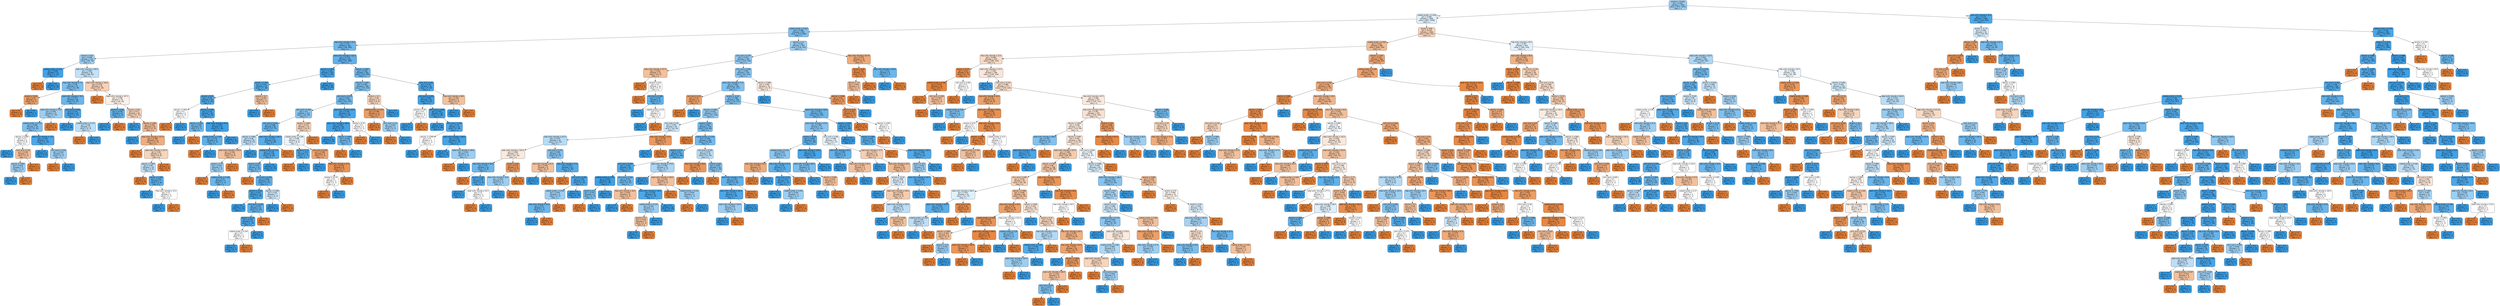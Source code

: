 digraph Tree {
node [shape=box, style="filled, rounded", color="black", fontname=helvetica] ;
edge [fontname=helvetica] ;
0 [label=<alcohol &le; 10.916<br/>gini = 0.442<br/>samples = 2940<br/>value = [970, 1970]<br/>class = u>, fillcolor="#399de581"] ;
1 [label=<volatile acidity &le; 0.248<br/>gini = 0.496<br/>samples = 1905<br/>value = [867, 1038]<br/>class = u>, fillcolor="#399de52a"] ;
0 -> 1 [labeldistance=2.5, labelangle=45, headlabel="True"] ;
2 [label=<volatile acidity &le; 0.207<br/>gini = 0.386<br/>samples = 820<br/>value = [214, 606]<br/>class = u>, fillcolor="#399de5a5"] ;
1 -> 2 ;
3 [label=<free sulfur dioxide &le; 24.5<br/>gini = 0.33<br/>samples = 461<br/>value = [96, 365]<br/>class = u>, fillcolor="#399de5bc"] ;
2 -> 3 ;
4 [label=<alcohol &le; 9.45<br/>gini = 0.448<br/>samples = 115<br/>value = [39, 76]<br/>class = u>, fillcolor="#399de57c"] ;
3 -> 4 ;
5 [label=<volatile acidity &le; 0.125<br/>gini = 0.083<br/>samples = 23<br/>value = [1, 22]<br/>class = u>, fillcolor="#399de5f3"] ;
4 -> 5 ;
6 [label=<gini = 0.0<br/>samples = 1<br/>value = [1, 0]<br/>class = q>, fillcolor="#e58139ff"] ;
5 -> 6 ;
7 [label=<gini = 0.0<br/>samples = 22<br/>value = [0, 22]<br/>class = u>, fillcolor="#399de5ff"] ;
5 -> 7 ;
8 [label=<total sulfur dioxide &le; 100.5<br/>gini = 0.485<br/>samples = 92<br/>value = [38, 54]<br/>class = u>, fillcolor="#399de54c"] ;
4 -> 8 ;
9 [label=<free sulfur dioxide &le; 7.5<br/>gini = 0.38<br/>samples = 51<br/>value = [13, 38]<br/>class = u>, fillcolor="#399de5a8"] ;
8 -> 9 ;
10 [label=<alcohol &le; 10.85<br/>gini = 0.32<br/>samples = 5<br/>value = [4, 1]<br/>class = q>, fillcolor="#e58139bf"] ;
9 -> 10 ;
11 [label=<gini = 0.0<br/>samples = 4<br/>value = [4, 0]<br/>class = q>, fillcolor="#e58139ff"] ;
10 -> 11 ;
12 [label=<gini = 0.0<br/>samples = 1<br/>value = [0, 1]<br/>class = u>, fillcolor="#399de5ff"] ;
10 -> 12 ;
13 [label=<total sulfur dioxide &le; 75.5<br/>gini = 0.315<br/>samples = 46<br/>value = [9, 37]<br/>class = u>, fillcolor="#399de5c1"] ;
9 -> 13 ;
14 [label=<total sulfur dioxide &le; 74.5<br/>gini = 0.444<br/>samples = 21<br/>value = [7, 14]<br/>class = u>, fillcolor="#399de57f"] ;
13 -> 14 ;
15 [label=<volatile acidity &le; 0.172<br/>gini = 0.388<br/>samples = 19<br/>value = [5, 14]<br/>class = u>, fillcolor="#399de5a4"] ;
14 -> 15 ;
16 [label=<density &le; 0.992<br/>gini = 0.5<br/>samples = 8<br/>value = [4, 4]<br/>class = q>, fillcolor="#e5813900"] ;
15 -> 16 ;
17 [label=<gini = 0.0<br/>samples = 2<br/>value = [0, 2]<br/>class = u>, fillcolor="#399de5ff"] ;
16 -> 17 ;
18 [label=<citric acid &le; 0.26<br/>gini = 0.444<br/>samples = 6<br/>value = [4, 2]<br/>class = q>, fillcolor="#e581397f"] ;
16 -> 18 ;
19 [label=<density &le; 0.994<br/>gini = 0.444<br/>samples = 3<br/>value = [1, 2]<br/>class = u>, fillcolor="#399de57f"] ;
18 -> 19 ;
20 [label=<gini = 0.0<br/>samples = 2<br/>value = [0, 2]<br/>class = u>, fillcolor="#399de5ff"] ;
19 -> 20 ;
21 [label=<gini = 0.0<br/>samples = 1<br/>value = [1, 0]<br/>class = q>, fillcolor="#e58139ff"] ;
19 -> 21 ;
22 [label=<gini = 0.0<br/>samples = 3<br/>value = [3, 0]<br/>class = q>, fillcolor="#e58139ff"] ;
18 -> 22 ;
23 [label=<total sulfur dioxide &le; 71.5<br/>gini = 0.165<br/>samples = 11<br/>value = [1, 10]<br/>class = u>, fillcolor="#399de5e6"] ;
15 -> 23 ;
24 [label=<gini = 0.0<br/>samples = 8<br/>value = [0, 8]<br/>class = u>, fillcolor="#399de5ff"] ;
23 -> 24 ;
25 [label=<citric acid &le; 0.305<br/>gini = 0.444<br/>samples = 3<br/>value = [1, 2]<br/>class = u>, fillcolor="#399de57f"] ;
23 -> 25 ;
26 [label=<gini = 0.0<br/>samples = 1<br/>value = [1, 0]<br/>class = q>, fillcolor="#e58139ff"] ;
25 -> 26 ;
27 [label=<gini = 0.0<br/>samples = 2<br/>value = [0, 2]<br/>class = u>, fillcolor="#399de5ff"] ;
25 -> 27 ;
28 [label=<gini = 0.0<br/>samples = 2<br/>value = [2, 0]<br/>class = q>, fillcolor="#e58139ff"] ;
14 -> 28 ;
29 [label=<citric acid &le; 0.395<br/>gini = 0.147<br/>samples = 25<br/>value = [2, 23]<br/>class = u>, fillcolor="#399de5e9"] ;
13 -> 29 ;
30 [label=<gini = 0.0<br/>samples = 20<br/>value = [0, 20]<br/>class = u>, fillcolor="#399de5ff"] ;
29 -> 30 ;
31 [label=<volatile acidity &le; 0.175<br/>gini = 0.48<br/>samples = 5<br/>value = [2, 3]<br/>class = u>, fillcolor="#399de555"] ;
29 -> 31 ;
32 [label=<gini = 0.0<br/>samples = 2<br/>value = [2, 0]<br/>class = q>, fillcolor="#e58139ff"] ;
31 -> 32 ;
33 [label=<gini = 0.0<br/>samples = 3<br/>value = [0, 3]<br/>class = u>, fillcolor="#399de5ff"] ;
31 -> 33 ;
34 [label=<total sulfur dioxide &le; 104.5<br/>gini = 0.476<br/>samples = 41<br/>value = [25, 16]<br/>class = q>, fillcolor="#e581395c"] ;
8 -> 34 ;
35 [label=<gini = 0.0<br/>samples = 7<br/>value = [7, 0]<br/>class = q>, fillcolor="#e58139ff"] ;
34 -> 35 ;
36 [label=<total sulfur dioxide &le; 107.5<br/>gini = 0.498<br/>samples = 34<br/>value = [18, 16]<br/>class = q>, fillcolor="#e581391c"] ;
34 -> 36 ;
37 [label=<alcohol &le; 10.65<br/>gini = 0.278<br/>samples = 6<br/>value = [1, 5]<br/>class = u>, fillcolor="#399de5cc"] ;
36 -> 37 ;
38 [label=<gini = 0.0<br/>samples = 5<br/>value = [0, 5]<br/>class = u>, fillcolor="#399de5ff"] ;
37 -> 38 ;
39 [label=<gini = 0.0<br/>samples = 1<br/>value = [1, 0]<br/>class = q>, fillcolor="#e58139ff"] ;
37 -> 39 ;
40 [label=<alcohol &le; 9.55<br/>gini = 0.477<br/>samples = 28<br/>value = [17, 11]<br/>class = q>, fillcolor="#e581395a"] ;
36 -> 40 ;
41 [label=<gini = 0.0<br/>samples = 3<br/>value = [0, 3]<br/>class = u>, fillcolor="#399de5ff"] ;
40 -> 41 ;
42 [label=<density &le; 0.992<br/>gini = 0.435<br/>samples = 25<br/>value = [17, 8]<br/>class = q>, fillcolor="#e5813987"] ;
40 -> 42 ;
43 [label=<gini = 0.0<br/>samples = 2<br/>value = [0, 2]<br/>class = u>, fillcolor="#399de5ff"] ;
42 -> 43 ;
44 [label=<total sulfur dioxide &le; 117.5<br/>gini = 0.386<br/>samples = 23<br/>value = [17, 6]<br/>class = q>, fillcolor="#e58139a5"] ;
42 -> 44 ;
45 [label=<gini = 0.0<br/>samples = 8<br/>value = [8, 0]<br/>class = q>, fillcolor="#e58139ff"] ;
44 -> 45 ;
46 [label=<total sulfur dioxide &le; 137.0<br/>gini = 0.48<br/>samples = 15<br/>value = [9, 6]<br/>class = q>, fillcolor="#e5813955"] ;
44 -> 46 ;
47 [label=<density &le; 0.993<br/>gini = 0.48<br/>samples = 10<br/>value = [4, 6]<br/>class = u>, fillcolor="#399de555"] ;
46 -> 47 ;
48 [label=<gini = 0.0<br/>samples = 3<br/>value = [3, 0]<br/>class = q>, fillcolor="#e58139ff"] ;
47 -> 48 ;
49 [label=<density &le; 0.995<br/>gini = 0.245<br/>samples = 7<br/>value = [1, 6]<br/>class = u>, fillcolor="#399de5d4"] ;
47 -> 49 ;
50 [label=<gini = 0.0<br/>samples = 5<br/>value = [0, 5]<br/>class = u>, fillcolor="#399de5ff"] ;
49 -> 50 ;
51 [label=<free sulfur dioxide &le; 15.5<br/>gini = 0.5<br/>samples = 2<br/>value = [1, 1]<br/>class = q>, fillcolor="#e5813900"] ;
49 -> 51 ;
52 [label=<gini = 0.0<br/>samples = 1<br/>value = [0, 1]<br/>class = u>, fillcolor="#399de5ff"] ;
51 -> 52 ;
53 [label=<gini = 0.0<br/>samples = 1<br/>value = [1, 0]<br/>class = q>, fillcolor="#e58139ff"] ;
51 -> 53 ;
54 [label=<gini = 0.0<br/>samples = 5<br/>value = [5, 0]<br/>class = q>, fillcolor="#e58139ff"] ;
46 -> 54 ;
55 [label=<total sulfur dioxide &le; 122.5<br/>gini = 0.275<br/>samples = 346<br/>value = [57, 289]<br/>class = u>, fillcolor="#399de5cd"] ;
3 -> 55 ;
56 [label=<density &le; 0.994<br/>gini = 0.128<br/>samples = 102<br/>value = [7, 95]<br/>class = u>, fillcolor="#399de5ec"] ;
55 -> 56 ;
57 [label=<density &le; 0.994<br/>gini = 0.229<br/>samples = 53<br/>value = [7, 46]<br/>class = u>, fillcolor="#399de5d8"] ;
56 -> 57 ;
58 [label=<alcohol &le; 9.35<br/>gini = 0.18<br/>samples = 50<br/>value = [5, 45]<br/>class = u>, fillcolor="#399de5e3"] ;
57 -> 58 ;
59 [label=<density &le; 0.993<br/>gini = 0.5<br/>samples = 4<br/>value = [2, 2]<br/>class = q>, fillcolor="#e5813900"] ;
58 -> 59 ;
60 [label=<gini = 0.0<br/>samples = 2<br/>value = [2, 0]<br/>class = q>, fillcolor="#e58139ff"] ;
59 -> 60 ;
61 [label=<gini = 0.0<br/>samples = 2<br/>value = [0, 2]<br/>class = u>, fillcolor="#399de5ff"] ;
59 -> 61 ;
62 [label=<density &le; 0.992<br/>gini = 0.122<br/>samples = 46<br/>value = [3, 43]<br/>class = u>, fillcolor="#399de5ed"] ;
58 -> 62 ;
63 [label=<density &le; 0.992<br/>gini = 0.346<br/>samples = 9<br/>value = [2, 7]<br/>class = u>, fillcolor="#399de5b6"] ;
62 -> 63 ;
64 [label=<gini = 0.0<br/>samples = 7<br/>value = [0, 7]<br/>class = u>, fillcolor="#399de5ff"] ;
63 -> 64 ;
65 [label=<gini = 0.0<br/>samples = 2<br/>value = [2, 0]<br/>class = q>, fillcolor="#e58139ff"] ;
63 -> 65 ;
66 [label=<total sulfur dioxide &le; 87.5<br/>gini = 0.053<br/>samples = 37<br/>value = [1, 36]<br/>class = u>, fillcolor="#399de5f8"] ;
62 -> 66 ;
67 [label=<volatile acidity &le; 0.165<br/>gini = 0.278<br/>samples = 6<br/>value = [1, 5]<br/>class = u>, fillcolor="#399de5cc"] ;
66 -> 67 ;
68 [label=<gini = 0.0<br/>samples = 1<br/>value = [1, 0]<br/>class = q>, fillcolor="#e58139ff"] ;
67 -> 68 ;
69 [label=<gini = 0.0<br/>samples = 5<br/>value = [0, 5]<br/>class = u>, fillcolor="#399de5ff"] ;
67 -> 69 ;
70 [label=<gini = 0.0<br/>samples = 31<br/>value = [0, 31]<br/>class = u>, fillcolor="#399de5ff"] ;
66 -> 70 ;
71 [label=<alcohol &le; 10.7<br/>gini = 0.444<br/>samples = 3<br/>value = [2, 1]<br/>class = q>, fillcolor="#e581397f"] ;
57 -> 71 ;
72 [label=<gini = 0.0<br/>samples = 1<br/>value = [0, 1]<br/>class = u>, fillcolor="#399de5ff"] ;
71 -> 72 ;
73 [label=<gini = 0.0<br/>samples = 2<br/>value = [2, 0]<br/>class = q>, fillcolor="#e58139ff"] ;
71 -> 73 ;
74 [label=<gini = 0.0<br/>samples = 49<br/>value = [0, 49]<br/>class = u>, fillcolor="#399de5ff"] ;
56 -> 74 ;
75 [label=<density &le; 0.997<br/>gini = 0.326<br/>samples = 244<br/>value = [50, 194]<br/>class = u>, fillcolor="#399de5bd"] ;
55 -> 75 ;
76 [label=<density &le; 0.997<br/>gini = 0.381<br/>samples = 168<br/>value = [43, 125]<br/>class = u>, fillcolor="#399de5a7"] ;
75 -> 76 ;
77 [label=<citric acid &le; 0.375<br/>gini = 0.346<br/>samples = 153<br/>value = [34, 119]<br/>class = u>, fillcolor="#399de5b6"] ;
76 -> 77 ;
78 [label=<citric acid &le; 0.315<br/>gini = 0.4<br/>samples = 112<br/>value = [31, 81]<br/>class = u>, fillcolor="#399de59d"] ;
77 -> 78 ;
79 [label=<citric acid &le; 0.245<br/>gini = 0.309<br/>samples = 89<br/>value = [17, 72]<br/>class = u>, fillcolor="#399de5c3"] ;
78 -> 79 ;
80 [label=<density &le; 0.995<br/>gini = 0.48<br/>samples = 20<br/>value = [8, 12]<br/>class = u>, fillcolor="#399de555"] ;
79 -> 80 ;
81 [label=<total sulfur dioxide &le; 146.5<br/>gini = 0.444<br/>samples = 12<br/>value = [8, 4]<br/>class = q>, fillcolor="#e581397f"] ;
80 -> 81 ;
82 [label=<alcohol &le; 9.75<br/>gini = 0.444<br/>samples = 6<br/>value = [2, 4]<br/>class = u>, fillcolor="#399de57f"] ;
81 -> 82 ;
83 [label=<gini = 0.0<br/>samples = 1<br/>value = [1, 0]<br/>class = q>, fillcolor="#e58139ff"] ;
82 -> 83 ;
84 [label=<volatile acidity &le; 0.188<br/>gini = 0.32<br/>samples = 5<br/>value = [1, 4]<br/>class = u>, fillcolor="#399de5bf"] ;
82 -> 84 ;
85 [label=<gini = 0.0<br/>samples = 4<br/>value = [0, 4]<br/>class = u>, fillcolor="#399de5ff"] ;
84 -> 85 ;
86 [label=<gini = 0.0<br/>samples = 1<br/>value = [1, 0]<br/>class = q>, fillcolor="#e58139ff"] ;
84 -> 86 ;
87 [label=<gini = 0.0<br/>samples = 6<br/>value = [6, 0]<br/>class = q>, fillcolor="#e58139ff"] ;
81 -> 87 ;
88 [label=<gini = 0.0<br/>samples = 8<br/>value = [0, 8]<br/>class = u>, fillcolor="#399de5ff"] ;
80 -> 88 ;
89 [label=<total sulfur dioxide &le; 246.5<br/>gini = 0.227<br/>samples = 69<br/>value = [9, 60]<br/>class = u>, fillcolor="#399de5d9"] ;
79 -> 89 ;
90 [label=<volatile acidity &le; 0.175<br/>gini = 0.208<br/>samples = 68<br/>value = [8, 60]<br/>class = u>, fillcolor="#399de5dd"] ;
89 -> 90 ;
91 [label=<alcohol &le; 9.35<br/>gini = 0.353<br/>samples = 35<br/>value = [8, 27]<br/>class = u>, fillcolor="#399de5b3"] ;
90 -> 91 ;
92 [label=<gini = 0.0<br/>samples = 3<br/>value = [3, 0]<br/>class = q>, fillcolor="#e58139ff"] ;
91 -> 92 ;
93 [label=<citric acid &le; 0.305<br/>gini = 0.264<br/>samples = 32<br/>value = [5, 27]<br/>class = u>, fillcolor="#399de5d0"] ;
91 -> 93 ;
94 [label=<alcohol &le; 10.45<br/>gini = 0.147<br/>samples = 25<br/>value = [2, 23]<br/>class = u>, fillcolor="#399de5e9"] ;
93 -> 94 ;
95 [label=<gini = 0.0<br/>samples = 13<br/>value = [0, 13]<br/>class = u>, fillcolor="#399de5ff"] ;
94 -> 95 ;
96 [label=<citric acid &le; 0.295<br/>gini = 0.278<br/>samples = 12<br/>value = [2, 10]<br/>class = u>, fillcolor="#399de5cc"] ;
94 -> 96 ;
97 [label=<alcohol &le; 10.55<br/>gini = 0.165<br/>samples = 11<br/>value = [1, 10]<br/>class = u>, fillcolor="#399de5e6"] ;
96 -> 97 ;
98 [label=<volatile acidity &le; 0.145<br/>gini = 0.5<br/>samples = 2<br/>value = [1, 1]<br/>class = q>, fillcolor="#e5813900"] ;
97 -> 98 ;
99 [label=<gini = 0.0<br/>samples = 1<br/>value = [0, 1]<br/>class = u>, fillcolor="#399de5ff"] ;
98 -> 99 ;
100 [label=<gini = 0.0<br/>samples = 1<br/>value = [1, 0]<br/>class = q>, fillcolor="#e58139ff"] ;
98 -> 100 ;
101 [label=<gini = 0.0<br/>samples = 9<br/>value = [0, 9]<br/>class = u>, fillcolor="#399de5ff"] ;
97 -> 101 ;
102 [label=<gini = 0.0<br/>samples = 1<br/>value = [1, 0]<br/>class = q>, fillcolor="#e58139ff"] ;
96 -> 102 ;
103 [label=<density &le; 0.995<br/>gini = 0.49<br/>samples = 7<br/>value = [3, 4]<br/>class = u>, fillcolor="#399de540"] ;
93 -> 103 ;
104 [label=<gini = 0.0<br/>samples = 4<br/>value = [0, 4]<br/>class = u>, fillcolor="#399de5ff"] ;
103 -> 104 ;
105 [label=<gini = 0.0<br/>samples = 3<br/>value = [3, 0]<br/>class = q>, fillcolor="#e58139ff"] ;
103 -> 105 ;
106 [label=<gini = 0.0<br/>samples = 33<br/>value = [0, 33]<br/>class = u>, fillcolor="#399de5ff"] ;
90 -> 106 ;
107 [label=<gini = 0.0<br/>samples = 1<br/>value = [1, 0]<br/>class = q>, fillcolor="#e58139ff"] ;
89 -> 107 ;
108 [label=<density &le; 0.996<br/>gini = 0.476<br/>samples = 23<br/>value = [14, 9]<br/>class = q>, fillcolor="#e581395b"] ;
78 -> 108 ;
109 [label=<volatile acidity &le; 0.185<br/>gini = 0.498<br/>samples = 17<br/>value = [8, 9]<br/>class = u>, fillcolor="#399de51c"] ;
108 -> 109 ;
110 [label=<alcohol &le; 9.25<br/>gini = 0.219<br/>samples = 8<br/>value = [1, 7]<br/>class = u>, fillcolor="#399de5db"] ;
109 -> 110 ;
111 [label=<gini = 0.0<br/>samples = 1<br/>value = [1, 0]<br/>class = q>, fillcolor="#e58139ff"] ;
110 -> 111 ;
112 [label=<gini = 0.0<br/>samples = 7<br/>value = [0, 7]<br/>class = u>, fillcolor="#399de5ff"] ;
110 -> 112 ;
113 [label=<citric acid &le; 0.325<br/>gini = 0.346<br/>samples = 9<br/>value = [7, 2]<br/>class = q>, fillcolor="#e58139b6"] ;
109 -> 113 ;
114 [label=<gini = 0.0<br/>samples = 1<br/>value = [0, 1]<br/>class = u>, fillcolor="#399de5ff"] ;
113 -> 114 ;
115 [label=<free sulfur dioxide &le; 27.0<br/>gini = 0.219<br/>samples = 8<br/>value = [7, 1]<br/>class = q>, fillcolor="#e58139db"] ;
113 -> 115 ;
116 [label=<alcohol &le; 10.15<br/>gini = 0.5<br/>samples = 2<br/>value = [1, 1]<br/>class = q>, fillcolor="#e5813900"] ;
115 -> 116 ;
117 [label=<gini = 0.0<br/>samples = 1<br/>value = [1, 0]<br/>class = q>, fillcolor="#e58139ff"] ;
116 -> 117 ;
118 [label=<gini = 0.0<br/>samples = 1<br/>value = [0, 1]<br/>class = u>, fillcolor="#399de5ff"] ;
116 -> 118 ;
119 [label=<gini = 0.0<br/>samples = 6<br/>value = [6, 0]<br/>class = q>, fillcolor="#e58139ff"] ;
115 -> 119 ;
120 [label=<gini = 0.0<br/>samples = 6<br/>value = [6, 0]<br/>class = q>, fillcolor="#e58139ff"] ;
108 -> 120 ;
121 [label=<free sulfur dioxide &le; 69.5<br/>gini = 0.136<br/>samples = 41<br/>value = [3, 38]<br/>class = u>, fillcolor="#399de5eb"] ;
77 -> 121 ;
122 [label=<total sulfur dioxide &le; 168.0<br/>gini = 0.097<br/>samples = 39<br/>value = [2, 37]<br/>class = u>, fillcolor="#399de5f1"] ;
121 -> 122 ;
123 [label=<gini = 0.0<br/>samples = 30<br/>value = [0, 30]<br/>class = u>, fillcolor="#399de5ff"] ;
122 -> 123 ;
124 [label=<density &le; 0.994<br/>gini = 0.346<br/>samples = 9<br/>value = [2, 7]<br/>class = u>, fillcolor="#399de5b6"] ;
122 -> 124 ;
125 [label=<gini = 0.0<br/>samples = 2<br/>value = [2, 0]<br/>class = q>, fillcolor="#e58139ff"] ;
124 -> 125 ;
126 [label=<gini = 0.0<br/>samples = 7<br/>value = [0, 7]<br/>class = u>, fillcolor="#399de5ff"] ;
124 -> 126 ;
127 [label=<alcohol &le; 9.75<br/>gini = 0.5<br/>samples = 2<br/>value = [1, 1]<br/>class = q>, fillcolor="#e5813900"] ;
121 -> 127 ;
128 [label=<gini = 0.0<br/>samples = 1<br/>value = [1, 0]<br/>class = q>, fillcolor="#e58139ff"] ;
127 -> 128 ;
129 [label=<gini = 0.0<br/>samples = 1<br/>value = [0, 1]<br/>class = u>, fillcolor="#399de5ff"] ;
127 -> 129 ;
130 [label=<alcohol &le; 10.2<br/>gini = 0.48<br/>samples = 15<br/>value = [9, 6]<br/>class = q>, fillcolor="#e5813955"] ;
76 -> 130 ;
131 [label=<volatile acidity &le; 0.175<br/>gini = 0.298<br/>samples = 11<br/>value = [9, 2]<br/>class = q>, fillcolor="#e58139c6"] ;
130 -> 131 ;
132 [label=<gini = 0.0<br/>samples = 8<br/>value = [8, 0]<br/>class = q>, fillcolor="#e58139ff"] ;
131 -> 132 ;
133 [label=<citric acid &le; 0.25<br/>gini = 0.444<br/>samples = 3<br/>value = [1, 2]<br/>class = u>, fillcolor="#399de57f"] ;
131 -> 133 ;
134 [label=<gini = 0.0<br/>samples = 1<br/>value = [1, 0]<br/>class = q>, fillcolor="#e58139ff"] ;
133 -> 134 ;
135 [label=<gini = 0.0<br/>samples = 2<br/>value = [0, 2]<br/>class = u>, fillcolor="#399de5ff"] ;
133 -> 135 ;
136 [label=<gini = 0.0<br/>samples = 4<br/>value = [0, 4]<br/>class = u>, fillcolor="#399de5ff"] ;
130 -> 136 ;
137 [label=<citric acid &le; 0.66<br/>gini = 0.167<br/>samples = 76<br/>value = [7, 69]<br/>class = u>, fillcolor="#399de5e5"] ;
75 -> 137 ;
138 [label=<citric acid &le; 0.255<br/>gini = 0.082<br/>samples = 70<br/>value = [3, 67]<br/>class = u>, fillcolor="#399de5f4"] ;
137 -> 138 ;
139 [label=<alcohol &le; 9.45<br/>gini = 0.5<br/>samples = 2<br/>value = [1, 1]<br/>class = q>, fillcolor="#e5813900"] ;
138 -> 139 ;
140 [label=<gini = 0.0<br/>samples = 1<br/>value = [0, 1]<br/>class = u>, fillcolor="#399de5ff"] ;
139 -> 140 ;
141 [label=<gini = 0.0<br/>samples = 1<br/>value = [1, 0]<br/>class = q>, fillcolor="#e58139ff"] ;
139 -> 141 ;
142 [label=<citric acid &le; 0.385<br/>gini = 0.057<br/>samples = 68<br/>value = [2, 66]<br/>class = u>, fillcolor="#399de5f7"] ;
138 -> 142 ;
143 [label=<gini = 0.0<br/>samples = 48<br/>value = [0, 48]<br/>class = u>, fillcolor="#399de5ff"] ;
142 -> 143 ;
144 [label=<citric acid &le; 0.395<br/>gini = 0.18<br/>samples = 20<br/>value = [2, 18]<br/>class = u>, fillcolor="#399de5e3"] ;
142 -> 144 ;
145 [label=<density &le; 0.999<br/>gini = 0.5<br/>samples = 2<br/>value = [1, 1]<br/>class = q>, fillcolor="#e5813900"] ;
144 -> 145 ;
146 [label=<gini = 0.0<br/>samples = 1<br/>value = [0, 1]<br/>class = u>, fillcolor="#399de5ff"] ;
145 -> 146 ;
147 [label=<gini = 0.0<br/>samples = 1<br/>value = [1, 0]<br/>class = q>, fillcolor="#e58139ff"] ;
145 -> 147 ;
148 [label=<total sulfur dioxide &le; 186.0<br/>gini = 0.105<br/>samples = 18<br/>value = [1, 17]<br/>class = u>, fillcolor="#399de5f0"] ;
144 -> 148 ;
149 [label=<gini = 0.0<br/>samples = 15<br/>value = [0, 15]<br/>class = u>, fillcolor="#399de5ff"] ;
148 -> 149 ;
150 [label=<total sulfur dioxide &le; 199.0<br/>gini = 0.444<br/>samples = 3<br/>value = [1, 2]<br/>class = u>, fillcolor="#399de57f"] ;
148 -> 150 ;
151 [label=<gini = 0.0<br/>samples = 1<br/>value = [1, 0]<br/>class = q>, fillcolor="#e58139ff"] ;
150 -> 151 ;
152 [label=<gini = 0.0<br/>samples = 2<br/>value = [0, 2]<br/>class = u>, fillcolor="#399de5ff"] ;
150 -> 152 ;
153 [label=<free sulfur dioxide &le; 48.0<br/>gini = 0.444<br/>samples = 6<br/>value = [4, 2]<br/>class = q>, fillcolor="#e581397f"] ;
137 -> 153 ;
154 [label=<gini = 0.0<br/>samples = 2<br/>value = [0, 2]<br/>class = u>, fillcolor="#399de5ff"] ;
153 -> 154 ;
155 [label=<gini = 0.0<br/>samples = 4<br/>value = [4, 0]<br/>class = q>, fillcolor="#e58139ff"] ;
153 -> 155 ;
156 [label=<density &le; 1.0<br/>gini = 0.441<br/>samples = 359<br/>value = [118, 241]<br/>class = u>, fillcolor="#399de582"] ;
2 -> 156 ;
157 [label=<citric acid &le; 0.195<br/>gini = 0.423<br/>samples = 339<br/>value = [103, 236]<br/>class = u>, fillcolor="#399de590"] ;
156 -> 157 ;
158 [label=<total sulfur dioxide &le; 127.0<br/>gini = 0.444<br/>samples = 15<br/>value = [10, 5]<br/>class = q>, fillcolor="#e581397f"] ;
157 -> 158 ;
159 [label=<gini = 0.0<br/>samples = 5<br/>value = [5, 0]<br/>class = q>, fillcolor="#e58139ff"] ;
158 -> 159 ;
160 [label=<alcohol &le; 9.25<br/>gini = 0.5<br/>samples = 10<br/>value = [5, 5]<br/>class = q>, fillcolor="#e5813900"] ;
158 -> 160 ;
161 [label=<gini = 0.0<br/>samples = 4<br/>value = [4, 0]<br/>class = q>, fillcolor="#e58139ff"] ;
160 -> 161 ;
162 [label=<citric acid &le; 0.185<br/>gini = 0.278<br/>samples = 6<br/>value = [1, 5]<br/>class = u>, fillcolor="#399de5cc"] ;
160 -> 162 ;
163 [label=<gini = 0.0<br/>samples = 4<br/>value = [0, 4]<br/>class = u>, fillcolor="#399de5ff"] ;
162 -> 163 ;
164 [label=<volatile acidity &le; 0.23<br/>gini = 0.5<br/>samples = 2<br/>value = [1, 1]<br/>class = q>, fillcolor="#e5813900"] ;
162 -> 164 ;
165 [label=<gini = 0.0<br/>samples = 1<br/>value = [0, 1]<br/>class = u>, fillcolor="#399de5ff"] ;
164 -> 165 ;
166 [label=<gini = 0.0<br/>samples = 1<br/>value = [1, 0]<br/>class = q>, fillcolor="#e58139ff"] ;
164 -> 166 ;
167 [label=<citric acid &le; 0.495<br/>gini = 0.409<br/>samples = 324<br/>value = [93, 231]<br/>class = u>, fillcolor="#399de598"] ;
157 -> 167 ;
168 [label=<total sulfur dioxide &le; 71.5<br/>gini = 0.394<br/>samples = 304<br/>value = [82, 222]<br/>class = u>, fillcolor="#399de5a1"] ;
167 -> 168 ;
169 [label=<citric acid &le; 0.42<br/>gini = 0.32<br/>samples = 5<br/>value = [4, 1]<br/>class = q>, fillcolor="#e58139bf"] ;
168 -> 169 ;
170 [label=<gini = 0.0<br/>samples = 4<br/>value = [4, 0]<br/>class = q>, fillcolor="#e58139ff"] ;
169 -> 170 ;
171 [label=<gini = 0.0<br/>samples = 1<br/>value = [0, 1]<br/>class = u>, fillcolor="#399de5ff"] ;
169 -> 171 ;
172 [label=<alcohol &le; 10.05<br/>gini = 0.386<br/>samples = 299<br/>value = [78, 221]<br/>class = u>, fillcolor="#399de5a5"] ;
168 -> 172 ;
173 [label=<density &le; 0.996<br/>gini = 0.425<br/>samples = 170<br/>value = [52, 118]<br/>class = u>, fillcolor="#399de58f"] ;
172 -> 173 ;
174 [label=<citric acid &le; 0.43<br/>gini = 0.491<br/>samples = 60<br/>value = [26, 34]<br/>class = u>, fillcolor="#399de53c"] ;
173 -> 174 ;
175 [label=<total sulfur dioxide &le; 127.5<br/>gini = 0.475<br/>samples = 54<br/>value = [21, 33]<br/>class = u>, fillcolor="#399de55d"] ;
174 -> 175 ;
176 [label=<total sulfur dioxide &le; 103.0<br/>gini = 0.496<br/>samples = 22<br/>value = [12, 10]<br/>class = q>, fillcolor="#e581392a"] ;
175 -> 176 ;
177 [label=<free sulfur dioxide &le; 20.5<br/>gini = 0.32<br/>samples = 10<br/>value = [2, 8]<br/>class = u>, fillcolor="#399de5bf"] ;
176 -> 177 ;
178 [label=<gini = 0.0<br/>samples = 1<br/>value = [1, 0]<br/>class = q>, fillcolor="#e58139ff"] ;
177 -> 178 ;
179 [label=<alcohol &le; 9.85<br/>gini = 0.198<br/>samples = 9<br/>value = [1, 8]<br/>class = u>, fillcolor="#399de5df"] ;
177 -> 179 ;
180 [label=<gini = 0.0<br/>samples = 7<br/>value = [0, 7]<br/>class = u>, fillcolor="#399de5ff"] ;
179 -> 180 ;
181 [label=<total sulfur dioxide &le; 92.5<br/>gini = 0.5<br/>samples = 2<br/>value = [1, 1]<br/>class = q>, fillcolor="#e5813900"] ;
179 -> 181 ;
182 [label=<gini = 0.0<br/>samples = 1<br/>value = [1, 0]<br/>class = q>, fillcolor="#e58139ff"] ;
181 -> 182 ;
183 [label=<gini = 0.0<br/>samples = 1<br/>value = [0, 1]<br/>class = u>, fillcolor="#399de5ff"] ;
181 -> 183 ;
184 [label=<alcohol &le; 9.45<br/>gini = 0.278<br/>samples = 12<br/>value = [10, 2]<br/>class = q>, fillcolor="#e58139cc"] ;
176 -> 184 ;
185 [label=<free sulfur dioxide &le; 36.0<br/>gini = 0.444<br/>samples = 3<br/>value = [1, 2]<br/>class = u>, fillcolor="#399de57f"] ;
184 -> 185 ;
186 [label=<gini = 0.0<br/>samples = 2<br/>value = [0, 2]<br/>class = u>, fillcolor="#399de5ff"] ;
185 -> 186 ;
187 [label=<gini = 0.0<br/>samples = 1<br/>value = [1, 0]<br/>class = q>, fillcolor="#e58139ff"] ;
185 -> 187 ;
188 [label=<gini = 0.0<br/>samples = 9<br/>value = [9, 0]<br/>class = q>, fillcolor="#e58139ff"] ;
184 -> 188 ;
189 [label=<citric acid &le; 0.275<br/>gini = 0.404<br/>samples = 32<br/>value = [9, 23]<br/>class = u>, fillcolor="#399de59b"] ;
175 -> 189 ;
190 [label=<free sulfur dioxide &le; 41.5<br/>gini = 0.444<br/>samples = 9<br/>value = [6, 3]<br/>class = q>, fillcolor="#e581397f"] ;
189 -> 190 ;
191 [label=<gini = 0.0<br/>samples = 3<br/>value = [0, 3]<br/>class = u>, fillcolor="#399de5ff"] ;
190 -> 191 ;
192 [label=<gini = 0.0<br/>samples = 6<br/>value = [6, 0]<br/>class = q>, fillcolor="#e58139ff"] ;
190 -> 192 ;
193 [label=<free sulfur dioxide &le; 17.5<br/>gini = 0.227<br/>samples = 23<br/>value = [3, 20]<br/>class = u>, fillcolor="#399de5d9"] ;
189 -> 193 ;
194 [label=<gini = 0.0<br/>samples = 1<br/>value = [1, 0]<br/>class = q>, fillcolor="#e58139ff"] ;
193 -> 194 ;
195 [label=<citric acid &le; 0.295<br/>gini = 0.165<br/>samples = 22<br/>value = [2, 20]<br/>class = u>, fillcolor="#399de5e6"] ;
193 -> 195 ;
196 [label=<volatile acidity &le; 0.235<br/>gini = 0.444<br/>samples = 6<br/>value = [2, 4]<br/>class = u>, fillcolor="#399de57f"] ;
195 -> 196 ;
197 [label=<free sulfur dioxide &le; 54.0<br/>gini = 0.32<br/>samples = 5<br/>value = [1, 4]<br/>class = u>, fillcolor="#399de5bf"] ;
196 -> 197 ;
198 [label=<gini = 0.0<br/>samples = 4<br/>value = [0, 4]<br/>class = u>, fillcolor="#399de5ff"] ;
197 -> 198 ;
199 [label=<gini = 0.0<br/>samples = 1<br/>value = [1, 0]<br/>class = q>, fillcolor="#e58139ff"] ;
197 -> 199 ;
200 [label=<gini = 0.0<br/>samples = 1<br/>value = [1, 0]<br/>class = q>, fillcolor="#e58139ff"] ;
196 -> 200 ;
201 [label=<gini = 0.0<br/>samples = 16<br/>value = [0, 16]<br/>class = u>, fillcolor="#399de5ff"] ;
195 -> 201 ;
202 [label=<free sulfur dioxide &le; 13.5<br/>gini = 0.278<br/>samples = 6<br/>value = [5, 1]<br/>class = q>, fillcolor="#e58139cc"] ;
174 -> 202 ;
203 [label=<gini = 0.0<br/>samples = 1<br/>value = [0, 1]<br/>class = u>, fillcolor="#399de5ff"] ;
202 -> 203 ;
204 [label=<gini = 0.0<br/>samples = 5<br/>value = [5, 0]<br/>class = q>, fillcolor="#e58139ff"] ;
202 -> 204 ;
205 [label=<alcohol &le; 8.65<br/>gini = 0.361<br/>samples = 110<br/>value = [26, 84]<br/>class = u>, fillcolor="#399de5b0"] ;
173 -> 205 ;
206 [label=<gini = 0.0<br/>samples = 2<br/>value = [2, 0]<br/>class = q>, fillcolor="#e58139ff"] ;
205 -> 206 ;
207 [label=<volatile acidity &le; 0.235<br/>gini = 0.346<br/>samples = 108<br/>value = [24, 84]<br/>class = u>, fillcolor="#399de5b6"] ;
205 -> 207 ;
208 [label=<alcohol &le; 9.75<br/>gini = 0.25<br/>samples = 75<br/>value = [11, 64]<br/>class = u>, fillcolor="#399de5d3"] ;
207 -> 208 ;
209 [label=<citric acid &le; 0.345<br/>gini = 0.195<br/>samples = 64<br/>value = [7, 57]<br/>class = u>, fillcolor="#399de5e0"] ;
208 -> 209 ;
210 [label=<volatile acidity &le; 0.215<br/>gini = 0.054<br/>samples = 36<br/>value = [1, 35]<br/>class = u>, fillcolor="#399de5f8"] ;
209 -> 210 ;
211 [label=<alcohol &le; 9.5<br/>gini = 0.375<br/>samples = 4<br/>value = [1, 3]<br/>class = u>, fillcolor="#399de5aa"] ;
210 -> 211 ;
212 [label=<gini = 0.0<br/>samples = 1<br/>value = [1, 0]<br/>class = q>, fillcolor="#e58139ff"] ;
211 -> 212 ;
213 [label=<gini = 0.0<br/>samples = 3<br/>value = [0, 3]<br/>class = u>, fillcolor="#399de5ff"] ;
211 -> 213 ;
214 [label=<gini = 0.0<br/>samples = 32<br/>value = [0, 32]<br/>class = u>, fillcolor="#399de5ff"] ;
210 -> 214 ;
215 [label=<citric acid &le; 0.365<br/>gini = 0.337<br/>samples = 28<br/>value = [6, 22]<br/>class = u>, fillcolor="#399de5b9"] ;
209 -> 215 ;
216 [label=<free sulfur dioxide &le; 40.5<br/>gini = 0.444<br/>samples = 6<br/>value = [4, 2]<br/>class = q>, fillcolor="#e581397f"] ;
215 -> 216 ;
217 [label=<gini = 0.0<br/>samples = 2<br/>value = [0, 2]<br/>class = u>, fillcolor="#399de5ff"] ;
216 -> 217 ;
218 [label=<gini = 0.0<br/>samples = 4<br/>value = [4, 0]<br/>class = q>, fillcolor="#e58139ff"] ;
216 -> 218 ;
219 [label=<total sulfur dioxide &le; 155.5<br/>gini = 0.165<br/>samples = 22<br/>value = [2, 20]<br/>class = u>, fillcolor="#399de5e6"] ;
215 -> 219 ;
220 [label=<volatile acidity &le; 0.225<br/>gini = 0.444<br/>samples = 6<br/>value = [2, 4]<br/>class = u>, fillcolor="#399de57f"] ;
219 -> 220 ;
221 [label=<alcohol &le; 9.2<br/>gini = 0.444<br/>samples = 3<br/>value = [2, 1]<br/>class = q>, fillcolor="#e581397f"] ;
220 -> 221 ;
222 [label=<gini = 0.0<br/>samples = 1<br/>value = [0, 1]<br/>class = u>, fillcolor="#399de5ff"] ;
221 -> 222 ;
223 [label=<gini = 0.0<br/>samples = 2<br/>value = [2, 0]<br/>class = q>, fillcolor="#e58139ff"] ;
221 -> 223 ;
224 [label=<gini = 0.0<br/>samples = 3<br/>value = [0, 3]<br/>class = u>, fillcolor="#399de5ff"] ;
220 -> 224 ;
225 [label=<gini = 0.0<br/>samples = 16<br/>value = [0, 16]<br/>class = u>, fillcolor="#399de5ff"] ;
219 -> 225 ;
226 [label=<total sulfur dioxide &le; 173.5<br/>gini = 0.463<br/>samples = 11<br/>value = [4, 7]<br/>class = u>, fillcolor="#399de56d"] ;
208 -> 226 ;
227 [label=<gini = 0.0<br/>samples = 5<br/>value = [0, 5]<br/>class = u>, fillcolor="#399de5ff"] ;
226 -> 227 ;
228 [label=<total sulfur dioxide &le; 190.0<br/>gini = 0.444<br/>samples = 6<br/>value = [4, 2]<br/>class = q>, fillcolor="#e581397f"] ;
226 -> 228 ;
229 [label=<gini = 0.0<br/>samples = 3<br/>value = [3, 0]<br/>class = q>, fillcolor="#e58139ff"] ;
228 -> 229 ;
230 [label=<volatile acidity &le; 0.215<br/>gini = 0.444<br/>samples = 3<br/>value = [1, 2]<br/>class = u>, fillcolor="#399de57f"] ;
228 -> 230 ;
231 [label=<gini = 0.0<br/>samples = 1<br/>value = [1, 0]<br/>class = q>, fillcolor="#e58139ff"] ;
230 -> 231 ;
232 [label=<gini = 0.0<br/>samples = 2<br/>value = [0, 2]<br/>class = u>, fillcolor="#399de5ff"] ;
230 -> 232 ;
233 [label=<citric acid &le; 0.295<br/>gini = 0.478<br/>samples = 33<br/>value = [13, 20]<br/>class = u>, fillcolor="#399de559"] ;
207 -> 233 ;
234 [label=<free sulfur dioxide &le; 59.5<br/>gini = 0.245<br/>samples = 7<br/>value = [6, 1]<br/>class = q>, fillcolor="#e58139d4"] ;
233 -> 234 ;
235 [label=<gini = 0.0<br/>samples = 6<br/>value = [6, 0]<br/>class = q>, fillcolor="#e58139ff"] ;
234 -> 235 ;
236 [label=<gini = 0.0<br/>samples = 1<br/>value = [0, 1]<br/>class = u>, fillcolor="#399de5ff"] ;
234 -> 236 ;
237 [label=<alcohol &le; 8.85<br/>gini = 0.393<br/>samples = 26<br/>value = [7, 19]<br/>class = u>, fillcolor="#399de5a1"] ;
233 -> 237 ;
238 [label=<gini = 0.0<br/>samples = 3<br/>value = [3, 0]<br/>class = q>, fillcolor="#e58139ff"] ;
237 -> 238 ;
239 [label=<free sulfur dioxide &le; 72.5<br/>gini = 0.287<br/>samples = 23<br/>value = [4, 19]<br/>class = u>, fillcolor="#399de5c9"] ;
237 -> 239 ;
240 [label=<total sulfur dioxide &le; 152.5<br/>gini = 0.172<br/>samples = 21<br/>value = [2, 19]<br/>class = u>, fillcolor="#399de5e4"] ;
239 -> 240 ;
241 [label=<total sulfur dioxide &le; 144.0<br/>gini = 0.444<br/>samples = 6<br/>value = [2, 4]<br/>class = u>, fillcolor="#399de57f"] ;
240 -> 241 ;
242 [label=<gini = 0.0<br/>samples = 4<br/>value = [0, 4]<br/>class = u>, fillcolor="#399de5ff"] ;
241 -> 242 ;
243 [label=<gini = 0.0<br/>samples = 2<br/>value = [2, 0]<br/>class = q>, fillcolor="#e58139ff"] ;
241 -> 243 ;
244 [label=<gini = 0.0<br/>samples = 15<br/>value = [0, 15]<br/>class = u>, fillcolor="#399de5ff"] ;
240 -> 244 ;
245 [label=<gini = 0.0<br/>samples = 2<br/>value = [2, 0]<br/>class = q>, fillcolor="#e58139ff"] ;
239 -> 245 ;
246 [label=<total sulfur dioxide &le; 138.5<br/>gini = 0.322<br/>samples = 129<br/>value = [26, 103]<br/>class = u>, fillcolor="#399de5bf"] ;
172 -> 246 ;
247 [label=<total sulfur dioxide &le; 123.5<br/>gini = 0.408<br/>samples = 77<br/>value = [22, 55]<br/>class = u>, fillcolor="#399de599"] ;
246 -> 247 ;
248 [label=<alcohol &le; 10.45<br/>gini = 0.263<br/>samples = 45<br/>value = [7, 38]<br/>class = u>, fillcolor="#399de5d0"] ;
247 -> 248 ;
249 [label=<volatile acidity &le; 0.215<br/>gini = 0.415<br/>samples = 17<br/>value = [5, 12]<br/>class = u>, fillcolor="#399de595"] ;
248 -> 249 ;
250 [label=<free sulfur dioxide &le; 31.0<br/>gini = 0.375<br/>samples = 4<br/>value = [3, 1]<br/>class = q>, fillcolor="#e58139aa"] ;
249 -> 250 ;
251 [label=<gini = 0.0<br/>samples = 3<br/>value = [3, 0]<br/>class = q>, fillcolor="#e58139ff"] ;
250 -> 251 ;
252 [label=<gini = 0.0<br/>samples = 1<br/>value = [0, 1]<br/>class = u>, fillcolor="#399de5ff"] ;
250 -> 252 ;
253 [label=<free sulfur dioxide &le; 37.5<br/>gini = 0.26<br/>samples = 13<br/>value = [2, 11]<br/>class = u>, fillcolor="#399de5d1"] ;
249 -> 253 ;
254 [label=<citric acid &le; 0.31<br/>gini = 0.153<br/>samples = 12<br/>value = [1, 11]<br/>class = u>, fillcolor="#399de5e8"] ;
253 -> 254 ;
255 [label=<gini = 0.0<br/>samples = 9<br/>value = [0, 9]<br/>class = u>, fillcolor="#399de5ff"] ;
254 -> 255 ;
256 [label=<volatile acidity &le; 0.235<br/>gini = 0.444<br/>samples = 3<br/>value = [1, 2]<br/>class = u>, fillcolor="#399de57f"] ;
254 -> 256 ;
257 [label=<gini = 0.0<br/>samples = 2<br/>value = [0, 2]<br/>class = u>, fillcolor="#399de5ff"] ;
256 -> 257 ;
258 [label=<gini = 0.0<br/>samples = 1<br/>value = [1, 0]<br/>class = q>, fillcolor="#e58139ff"] ;
256 -> 258 ;
259 [label=<gini = 0.0<br/>samples = 1<br/>value = [1, 0]<br/>class = q>, fillcolor="#e58139ff"] ;
253 -> 259 ;
260 [label=<total sulfur dioxide &le; 105.5<br/>gini = 0.133<br/>samples = 28<br/>value = [2, 26]<br/>class = u>, fillcolor="#399de5eb"] ;
248 -> 260 ;
261 [label=<total sulfur dioxide &le; 96.5<br/>gini = 0.375<br/>samples = 8<br/>value = [2, 6]<br/>class = u>, fillcolor="#399de5aa"] ;
260 -> 261 ;
262 [label=<gini = 0.0<br/>samples = 5<br/>value = [0, 5]<br/>class = u>, fillcolor="#399de5ff"] ;
261 -> 262 ;
263 [label=<density &le; 0.992<br/>gini = 0.444<br/>samples = 3<br/>value = [2, 1]<br/>class = q>, fillcolor="#e581397f"] ;
261 -> 263 ;
264 [label=<gini = 0.0<br/>samples = 1<br/>value = [0, 1]<br/>class = u>, fillcolor="#399de5ff"] ;
263 -> 264 ;
265 [label=<gini = 0.0<br/>samples = 2<br/>value = [2, 0]<br/>class = q>, fillcolor="#e58139ff"] ;
263 -> 265 ;
266 [label=<gini = 0.0<br/>samples = 20<br/>value = [0, 20]<br/>class = u>, fillcolor="#399de5ff"] ;
260 -> 266 ;
267 [label=<citric acid &le; 0.295<br/>gini = 0.498<br/>samples = 32<br/>value = [15, 17]<br/>class = u>, fillcolor="#399de51e"] ;
247 -> 267 ;
268 [label=<free sulfur dioxide &le; 53.5<br/>gini = 0.298<br/>samples = 11<br/>value = [2, 9]<br/>class = u>, fillcolor="#399de5c6"] ;
267 -> 268 ;
269 [label=<gini = 0.0<br/>samples = 8<br/>value = [0, 8]<br/>class = u>, fillcolor="#399de5ff"] ;
268 -> 269 ;
270 [label=<free sulfur dioxide &le; 64.0<br/>gini = 0.444<br/>samples = 3<br/>value = [2, 1]<br/>class = q>, fillcolor="#e581397f"] ;
268 -> 270 ;
271 [label=<gini = 0.0<br/>samples = 2<br/>value = [2, 0]<br/>class = q>, fillcolor="#e58139ff"] ;
270 -> 271 ;
272 [label=<gini = 0.0<br/>samples = 1<br/>value = [0, 1]<br/>class = u>, fillcolor="#399de5ff"] ;
270 -> 272 ;
273 [label=<free sulfur dioxide &le; 17.5<br/>gini = 0.472<br/>samples = 21<br/>value = [13, 8]<br/>class = q>, fillcolor="#e5813962"] ;
267 -> 273 ;
274 [label=<gini = 0.0<br/>samples = 2<br/>value = [0, 2]<br/>class = u>, fillcolor="#399de5ff"] ;
273 -> 274 ;
275 [label=<free sulfur dioxide &le; 34.5<br/>gini = 0.432<br/>samples = 19<br/>value = [13, 6]<br/>class = q>, fillcolor="#e5813989"] ;
273 -> 275 ;
276 [label=<gini = 0.0<br/>samples = 8<br/>value = [8, 0]<br/>class = q>, fillcolor="#e58139ff"] ;
275 -> 276 ;
277 [label=<alcohol &le; 10.45<br/>gini = 0.496<br/>samples = 11<br/>value = [5, 6]<br/>class = u>, fillcolor="#399de52a"] ;
275 -> 277 ;
278 [label=<gini = 0.0<br/>samples = 3<br/>value = [0, 3]<br/>class = u>, fillcolor="#399de5ff"] ;
277 -> 278 ;
279 [label=<total sulfur dioxide &le; 130.0<br/>gini = 0.469<br/>samples = 8<br/>value = [5, 3]<br/>class = q>, fillcolor="#e5813966"] ;
277 -> 279 ;
280 [label=<gini = 0.0<br/>samples = 3<br/>value = [3, 0]<br/>class = q>, fillcolor="#e58139ff"] ;
279 -> 280 ;
281 [label=<total sulfur dioxide &le; 133.0<br/>gini = 0.48<br/>samples = 5<br/>value = [2, 3]<br/>class = u>, fillcolor="#399de555"] ;
279 -> 281 ;
282 [label=<gini = 0.0<br/>samples = 2<br/>value = [0, 2]<br/>class = u>, fillcolor="#399de5ff"] ;
281 -> 282 ;
283 [label=<citric acid &le; 0.305<br/>gini = 0.444<br/>samples = 3<br/>value = [2, 1]<br/>class = q>, fillcolor="#e581397f"] ;
281 -> 283 ;
284 [label=<gini = 0.0<br/>samples = 1<br/>value = [0, 1]<br/>class = u>, fillcolor="#399de5ff"] ;
283 -> 284 ;
285 [label=<gini = 0.0<br/>samples = 2<br/>value = [2, 0]<br/>class = q>, fillcolor="#e58139ff"] ;
283 -> 285 ;
286 [label=<density &le; 0.995<br/>gini = 0.142<br/>samples = 52<br/>value = [4, 48]<br/>class = u>, fillcolor="#399de5ea"] ;
246 -> 286 ;
287 [label=<gini = 0.0<br/>samples = 24<br/>value = [0, 24]<br/>class = u>, fillcolor="#399de5ff"] ;
286 -> 287 ;
288 [label=<density &le; 0.995<br/>gini = 0.245<br/>samples = 28<br/>value = [4, 24]<br/>class = u>, fillcolor="#399de5d4"] ;
286 -> 288 ;
289 [label=<gini = 0.0<br/>samples = 1<br/>value = [1, 0]<br/>class = q>, fillcolor="#e58139ff"] ;
288 -> 289 ;
290 [label=<total sulfur dioxide &le; 150.5<br/>gini = 0.198<br/>samples = 27<br/>value = [3, 24]<br/>class = u>, fillcolor="#399de5df"] ;
288 -> 290 ;
291 [label=<alcohol &le; 10.5<br/>gini = 0.444<br/>samples = 9<br/>value = [3, 6]<br/>class = u>, fillcolor="#399de57f"] ;
290 -> 291 ;
292 [label=<total sulfur dioxide &le; 147.5<br/>gini = 0.245<br/>samples = 7<br/>value = [1, 6]<br/>class = u>, fillcolor="#399de5d4"] ;
291 -> 292 ;
293 [label=<gini = 0.0<br/>samples = 6<br/>value = [0, 6]<br/>class = u>, fillcolor="#399de5ff"] ;
292 -> 293 ;
294 [label=<gini = 0.0<br/>samples = 1<br/>value = [1, 0]<br/>class = q>, fillcolor="#e58139ff"] ;
292 -> 294 ;
295 [label=<gini = 0.0<br/>samples = 2<br/>value = [2, 0]<br/>class = q>, fillcolor="#e58139ff"] ;
291 -> 295 ;
296 [label=<gini = 0.0<br/>samples = 18<br/>value = [0, 18]<br/>class = u>, fillcolor="#399de5ff"] ;
290 -> 296 ;
297 [label=<density &le; 0.996<br/>gini = 0.495<br/>samples = 20<br/>value = [11, 9]<br/>class = q>, fillcolor="#e581392e"] ;
167 -> 297 ;
298 [label=<gini = 0.0<br/>samples = 7<br/>value = [0, 7]<br/>class = u>, fillcolor="#399de5ff"] ;
297 -> 298 ;
299 [label=<density &le; 0.999<br/>gini = 0.26<br/>samples = 13<br/>value = [11, 2]<br/>class = q>, fillcolor="#e58139d1"] ;
297 -> 299 ;
300 [label=<alcohol &le; 9.45<br/>gini = 0.153<br/>samples = 12<br/>value = [11, 1]<br/>class = q>, fillcolor="#e58139e8"] ;
299 -> 300 ;
301 [label=<gini = 0.0<br/>samples = 10<br/>value = [10, 0]<br/>class = q>, fillcolor="#e58139ff"] ;
300 -> 301 ;
302 [label=<density &le; 0.997<br/>gini = 0.5<br/>samples = 2<br/>value = [1, 1]<br/>class = q>, fillcolor="#e5813900"] ;
300 -> 302 ;
303 [label=<gini = 0.0<br/>samples = 1<br/>value = [1, 0]<br/>class = q>, fillcolor="#e58139ff"] ;
302 -> 303 ;
304 [label=<gini = 0.0<br/>samples = 1<br/>value = [0, 1]<br/>class = u>, fillcolor="#399de5ff"] ;
302 -> 304 ;
305 [label=<gini = 0.0<br/>samples = 1<br/>value = [0, 1]<br/>class = u>, fillcolor="#399de5ff"] ;
299 -> 305 ;
306 [label=<free sulfur dioxide &le; 53.75<br/>gini = 0.375<br/>samples = 20<br/>value = [15, 5]<br/>class = q>, fillcolor="#e58139aa"] ;
156 -> 306 ;
307 [label=<alcohol &le; 8.65<br/>gini = 0.124<br/>samples = 15<br/>value = [14, 1]<br/>class = q>, fillcolor="#e58139ed"] ;
306 -> 307 ;
308 [label=<density &le; 1.0<br/>gini = 0.444<br/>samples = 3<br/>value = [2, 1]<br/>class = q>, fillcolor="#e581397f"] ;
307 -> 308 ;
309 [label=<gini = 0.0<br/>samples = 2<br/>value = [2, 0]<br/>class = q>, fillcolor="#e58139ff"] ;
308 -> 309 ;
310 [label=<gini = 0.0<br/>samples = 1<br/>value = [0, 1]<br/>class = u>, fillcolor="#399de5ff"] ;
308 -> 310 ;
311 [label=<gini = 0.0<br/>samples = 12<br/>value = [12, 0]<br/>class = q>, fillcolor="#e58139ff"] ;
307 -> 311 ;
312 [label=<total sulfur dioxide &le; 230.0<br/>gini = 0.32<br/>samples = 5<br/>value = [1, 4]<br/>class = u>, fillcolor="#399de5bf"] ;
306 -> 312 ;
313 [label=<gini = 0.0<br/>samples = 4<br/>value = [0, 4]<br/>class = u>, fillcolor="#399de5ff"] ;
312 -> 313 ;
314 [label=<gini = 0.0<br/>samples = 1<br/>value = [1, 0]<br/>class = q>, fillcolor="#e58139ff"] ;
312 -> 314 ;
315 [label=<alcohol &le; 9.85<br/>gini = 0.479<br/>samples = 1085<br/>value = [653, 432]<br/>class = q>, fillcolor="#e5813956"] ;
1 -> 315 ;
316 [label=<volatile acidity &le; 0.303<br/>gini = 0.432<br/>samples = 685<br/>value = [469, 216]<br/>class = q>, fillcolor="#e581398a"] ;
315 -> 316 ;
317 [label=<free sulfur dioxide &le; 22.5<br/>gini = 0.486<br/>samples = 319<br/>value = [186, 133]<br/>class = q>, fillcolor="#e5813949"] ;
316 -> 317 ;
318 [label=<alcohol &le; 9.575<br/>gini = 0.18<br/>samples = 30<br/>value = [27, 3]<br/>class = q>, fillcolor="#e58139e3"] ;
317 -> 318 ;
319 [label=<volatile acidity &le; 0.295<br/>gini = 0.074<br/>samples = 26<br/>value = [25, 1]<br/>class = q>, fillcolor="#e58139f5"] ;
318 -> 319 ;
320 [label=<gini = 0.0<br/>samples = 23<br/>value = [23, 0]<br/>class = q>, fillcolor="#e58139ff"] ;
319 -> 320 ;
321 [label=<citric acid &le; 0.295<br/>gini = 0.444<br/>samples = 3<br/>value = [2, 1]<br/>class = q>, fillcolor="#e581397f"] ;
319 -> 321 ;
322 [label=<gini = 0.0<br/>samples = 2<br/>value = [2, 0]<br/>class = q>, fillcolor="#e58139ff"] ;
321 -> 322 ;
323 [label=<gini = 0.0<br/>samples = 1<br/>value = [0, 1]<br/>class = u>, fillcolor="#399de5ff"] ;
321 -> 323 ;
324 [label=<citric acid &le; 0.265<br/>gini = 0.5<br/>samples = 4<br/>value = [2, 2]<br/>class = q>, fillcolor="#e5813900"] ;
318 -> 324 ;
325 [label=<gini = 0.0<br/>samples = 2<br/>value = [2, 0]<br/>class = q>, fillcolor="#e58139ff"] ;
324 -> 325 ;
326 [label=<gini = 0.0<br/>samples = 2<br/>value = [0, 2]<br/>class = u>, fillcolor="#399de5ff"] ;
324 -> 326 ;
327 [label=<total sulfur dioxide &le; 113.5<br/>gini = 0.495<br/>samples = 289<br/>value = [159, 130]<br/>class = q>, fillcolor="#e581392f"] ;
317 -> 327 ;
328 [label=<gini = 0.0<br/>samples = 12<br/>value = [0, 12]<br/>class = u>, fillcolor="#399de5ff"] ;
327 -> 328 ;
329 [label=<citric acid &le; 0.215<br/>gini = 0.489<br/>samples = 277<br/>value = [159, 118]<br/>class = q>, fillcolor="#e5813942"] ;
327 -> 329 ;
330 [label=<free sulfur dioxide &le; 32.0<br/>gini = 0.32<br/>samples = 30<br/>value = [24, 6]<br/>class = q>, fillcolor="#e58139bf"] ;
329 -> 330 ;
331 [label=<volatile acidity &le; 0.29<br/>gini = 0.375<br/>samples = 4<br/>value = [1, 3]<br/>class = u>, fillcolor="#399de5aa"] ;
330 -> 331 ;
332 [label=<gini = 0.0<br/>samples = 3<br/>value = [0, 3]<br/>class = u>, fillcolor="#399de5ff"] ;
331 -> 332 ;
333 [label=<gini = 0.0<br/>samples = 1<br/>value = [1, 0]<br/>class = q>, fillcolor="#e58139ff"] ;
331 -> 333 ;
334 [label=<total sulfur dioxide &le; 134.5<br/>gini = 0.204<br/>samples = 26<br/>value = [23, 3]<br/>class = q>, fillcolor="#e58139de"] ;
330 -> 334 ;
335 [label=<alcohol &le; 9.15<br/>gini = 0.5<br/>samples = 2<br/>value = [1, 1]<br/>class = q>, fillcolor="#e5813900"] ;
334 -> 335 ;
336 [label=<gini = 0.0<br/>samples = 1<br/>value = [1, 0]<br/>class = q>, fillcolor="#e58139ff"] ;
335 -> 336 ;
337 [label=<gini = 0.0<br/>samples = 1<br/>value = [0, 1]<br/>class = u>, fillcolor="#399de5ff"] ;
335 -> 337 ;
338 [label=<free sulfur dioxide &le; 63.0<br/>gini = 0.153<br/>samples = 24<br/>value = [22, 2]<br/>class = q>, fillcolor="#e58139e8"] ;
334 -> 338 ;
339 [label=<density &le; 0.998<br/>gini = 0.087<br/>samples = 22<br/>value = [21, 1]<br/>class = q>, fillcolor="#e58139f3"] ;
338 -> 339 ;
340 [label=<gini = 0.0<br/>samples = 19<br/>value = [19, 0]<br/>class = q>, fillcolor="#e58139ff"] ;
339 -> 340 ;
341 [label=<volatile acidity &le; 0.265<br/>gini = 0.444<br/>samples = 3<br/>value = [2, 1]<br/>class = q>, fillcolor="#e581397f"] ;
339 -> 341 ;
342 [label=<gini = 0.0<br/>samples = 2<br/>value = [2, 0]<br/>class = q>, fillcolor="#e58139ff"] ;
341 -> 342 ;
343 [label=<gini = 0.0<br/>samples = 1<br/>value = [0, 1]<br/>class = u>, fillcolor="#399de5ff"] ;
341 -> 343 ;
344 [label=<volatile acidity &le; 0.27<br/>gini = 0.5<br/>samples = 2<br/>value = [1, 1]<br/>class = q>, fillcolor="#e5813900"] ;
338 -> 344 ;
345 [label=<gini = 0.0<br/>samples = 1<br/>value = [1, 0]<br/>class = q>, fillcolor="#e58139ff"] ;
344 -> 345 ;
346 [label=<gini = 0.0<br/>samples = 1<br/>value = [0, 1]<br/>class = u>, fillcolor="#399de5ff"] ;
344 -> 346 ;
347 [label=<free sulfur dioxide &le; 67.5<br/>gini = 0.496<br/>samples = 247<br/>value = [135, 112]<br/>class = q>, fillcolor="#e581392b"] ;
329 -> 347 ;
348 [label=<free sulfur dioxide &le; 62.5<br/>gini = 0.491<br/>samples = 233<br/>value = [132, 101]<br/>class = q>, fillcolor="#e581393c"] ;
347 -> 348 ;
349 [label=<density &le; 0.994<br/>gini = 0.496<br/>samples = 214<br/>value = [116, 98]<br/>class = q>, fillcolor="#e5813928"] ;
348 -> 349 ;
350 [label=<total sulfur dioxide &le; 180.0<br/>gini = 0.391<br/>samples = 15<br/>value = [4, 11]<br/>class = u>, fillcolor="#399de5a2"] ;
349 -> 350 ;
351 [label=<total sulfur dioxide &le; 115.5<br/>gini = 0.153<br/>samples = 12<br/>value = [1, 11]<br/>class = u>, fillcolor="#399de5e8"] ;
350 -> 351 ;
352 [label=<gini = 0.0<br/>samples = 1<br/>value = [1, 0]<br/>class = q>, fillcolor="#e58139ff"] ;
351 -> 352 ;
353 [label=<gini = 0.0<br/>samples = 11<br/>value = [0, 11]<br/>class = u>, fillcolor="#399de5ff"] ;
351 -> 353 ;
354 [label=<gini = 0.0<br/>samples = 3<br/>value = [3, 0]<br/>class = q>, fillcolor="#e58139ff"] ;
350 -> 354 ;
355 [label=<density &le; 0.997<br/>gini = 0.492<br/>samples = 199<br/>value = [112, 87]<br/>class = q>, fillcolor="#e5813939"] ;
349 -> 355 ;
356 [label=<total sulfur dioxide &le; 237.0<br/>gini = 0.466<br/>samples = 108<br/>value = [68, 40]<br/>class = q>, fillcolor="#e5813969"] ;
355 -> 356 ;
357 [label=<density &le; 0.997<br/>gini = 0.46<br/>samples = 106<br/>value = [68, 38]<br/>class = q>, fillcolor="#e5813970"] ;
356 -> 357 ;
358 [label=<citric acid &le; 0.285<br/>gini = 0.476<br/>samples = 92<br/>value = [56, 36]<br/>class = q>, fillcolor="#e581395b"] ;
357 -> 358 ;
359 [label=<total sulfur dioxide &le; 196.5<br/>gini = 0.497<br/>samples = 24<br/>value = [11, 13]<br/>class = u>, fillcolor="#399de527"] ;
358 -> 359 ;
360 [label=<total sulfur dioxide &le; 153.5<br/>gini = 0.245<br/>samples = 14<br/>value = [2, 12]<br/>class = u>, fillcolor="#399de5d4"] ;
359 -> 360 ;
361 [label=<volatile acidity &le; 0.255<br/>gini = 0.48<br/>samples = 5<br/>value = [2, 3]<br/>class = u>, fillcolor="#399de555"] ;
360 -> 361 ;
362 [label=<gini = 0.0<br/>samples = 3<br/>value = [0, 3]<br/>class = u>, fillcolor="#399de5ff"] ;
361 -> 362 ;
363 [label=<gini = 0.0<br/>samples = 2<br/>value = [2, 0]<br/>class = q>, fillcolor="#e58139ff"] ;
361 -> 363 ;
364 [label=<gini = 0.0<br/>samples = 9<br/>value = [0, 9]<br/>class = u>, fillcolor="#399de5ff"] ;
360 -> 364 ;
365 [label=<citric acid &le; 0.27<br/>gini = 0.18<br/>samples = 10<br/>value = [9, 1]<br/>class = q>, fillcolor="#e58139e3"] ;
359 -> 365 ;
366 [label=<gini = 0.0<br/>samples = 9<br/>value = [9, 0]<br/>class = q>, fillcolor="#e58139ff"] ;
365 -> 366 ;
367 [label=<gini = 0.0<br/>samples = 1<br/>value = [0, 1]<br/>class = u>, fillcolor="#399de5ff"] ;
365 -> 367 ;
368 [label=<density &le; 0.996<br/>gini = 0.448<br/>samples = 68<br/>value = [45, 23]<br/>class = q>, fillcolor="#e581397d"] ;
358 -> 368 ;
369 [label=<free sulfur dioxide &le; 59.5<br/>gini = 0.32<br/>samples = 30<br/>value = [24, 6]<br/>class = q>, fillcolor="#e58139bf"] ;
368 -> 369 ;
370 [label=<volatile acidity &le; 0.265<br/>gini = 0.219<br/>samples = 24<br/>value = [21, 3]<br/>class = q>, fillcolor="#e58139db"] ;
369 -> 370 ;
371 [label=<density &le; 0.995<br/>gini = 0.444<br/>samples = 6<br/>value = [4, 2]<br/>class = q>, fillcolor="#e581397f"] ;
370 -> 371 ;
372 [label=<gini = 0.0<br/>samples = 3<br/>value = [3, 0]<br/>class = q>, fillcolor="#e58139ff"] ;
371 -> 372 ;
373 [label=<alcohol &le; 9.15<br/>gini = 0.444<br/>samples = 3<br/>value = [1, 2]<br/>class = u>, fillcolor="#399de57f"] ;
371 -> 373 ;
374 [label=<gini = 0.0<br/>samples = 1<br/>value = [1, 0]<br/>class = q>, fillcolor="#e58139ff"] ;
373 -> 374 ;
375 [label=<gini = 0.0<br/>samples = 2<br/>value = [0, 2]<br/>class = u>, fillcolor="#399de5ff"] ;
373 -> 375 ;
376 [label=<total sulfur dioxide &le; 169.0<br/>gini = 0.105<br/>samples = 18<br/>value = [17, 1]<br/>class = q>, fillcolor="#e58139f0"] ;
370 -> 376 ;
377 [label=<total sulfur dioxide &le; 165.0<br/>gini = 0.245<br/>samples = 7<br/>value = [6, 1]<br/>class = q>, fillcolor="#e58139d4"] ;
376 -> 377 ;
378 [label=<gini = 0.0<br/>samples = 6<br/>value = [6, 0]<br/>class = q>, fillcolor="#e58139ff"] ;
377 -> 378 ;
379 [label=<gini = 0.0<br/>samples = 1<br/>value = [0, 1]<br/>class = u>, fillcolor="#399de5ff"] ;
377 -> 379 ;
380 [label=<gini = 0.0<br/>samples = 11<br/>value = [11, 0]<br/>class = q>, fillcolor="#e58139ff"] ;
376 -> 380 ;
381 [label=<total sulfur dioxide &le; 221.5<br/>gini = 0.5<br/>samples = 6<br/>value = [3, 3]<br/>class = q>, fillcolor="#e5813900"] ;
369 -> 381 ;
382 [label=<volatile acidity &le; 0.29<br/>gini = 0.375<br/>samples = 4<br/>value = [1, 3]<br/>class = u>, fillcolor="#399de5aa"] ;
381 -> 382 ;
383 [label=<gini = 0.0<br/>samples = 3<br/>value = [0, 3]<br/>class = u>, fillcolor="#399de5ff"] ;
382 -> 383 ;
384 [label=<gini = 0.0<br/>samples = 1<br/>value = [1, 0]<br/>class = q>, fillcolor="#e58139ff"] ;
382 -> 384 ;
385 [label=<gini = 0.0<br/>samples = 2<br/>value = [2, 0]<br/>class = q>, fillcolor="#e58139ff"] ;
381 -> 385 ;
386 [label=<density &le; 0.996<br/>gini = 0.494<br/>samples = 38<br/>value = [21, 17]<br/>class = q>, fillcolor="#e5813931"] ;
368 -> 386 ;
387 [label=<gini = 0.0<br/>samples = 3<br/>value = [0, 3]<br/>class = u>, fillcolor="#399de5ff"] ;
386 -> 387 ;
388 [label=<alcohol &le; 9.25<br/>gini = 0.48<br/>samples = 35<br/>value = [21, 14]<br/>class = q>, fillcolor="#e5813955"] ;
386 -> 388 ;
389 [label=<free sulfur dioxide &le; 53.5<br/>gini = 0.473<br/>samples = 13<br/>value = [5, 8]<br/>class = u>, fillcolor="#399de560"] ;
388 -> 389 ;
390 [label=<volatile acidity &le; 0.255<br/>gini = 0.198<br/>samples = 9<br/>value = [1, 8]<br/>class = u>, fillcolor="#399de5df"] ;
389 -> 390 ;
391 [label=<total sulfur dioxide &le; 197.0<br/>gini = 0.444<br/>samples = 3<br/>value = [1, 2]<br/>class = u>, fillcolor="#399de57f"] ;
390 -> 391 ;
392 [label=<gini = 0.0<br/>samples = 1<br/>value = [1, 0]<br/>class = q>, fillcolor="#e58139ff"] ;
391 -> 392 ;
393 [label=<gini = 0.0<br/>samples = 2<br/>value = [0, 2]<br/>class = u>, fillcolor="#399de5ff"] ;
391 -> 393 ;
394 [label=<gini = 0.0<br/>samples = 6<br/>value = [0, 6]<br/>class = u>, fillcolor="#399de5ff"] ;
390 -> 394 ;
395 [label=<gini = 0.0<br/>samples = 4<br/>value = [4, 0]<br/>class = q>, fillcolor="#e58139ff"] ;
389 -> 395 ;
396 [label=<free sulfur dioxide &le; 60.5<br/>gini = 0.397<br/>samples = 22<br/>value = [16, 6]<br/>class = q>, fillcolor="#e581399f"] ;
388 -> 396 ;
397 [label=<free sulfur dioxide &le; 34.5<br/>gini = 0.32<br/>samples = 20<br/>value = [16, 4]<br/>class = q>, fillcolor="#e58139bf"] ;
396 -> 397 ;
398 [label=<gini = 0.0<br/>samples = 1<br/>value = [0, 1]<br/>class = u>, fillcolor="#399de5ff"] ;
397 -> 398 ;
399 [label=<density &le; 0.996<br/>gini = 0.266<br/>samples = 19<br/>value = [16, 3]<br/>class = q>, fillcolor="#e58139cf"] ;
397 -> 399 ;
400 [label=<total sulfur dioxide &le; 189.0<br/>gini = 0.444<br/>samples = 9<br/>value = [6, 3]<br/>class = q>, fillcolor="#e581397f"] ;
399 -> 400 ;
401 [label=<citric acid &le; 0.35<br/>gini = 0.375<br/>samples = 4<br/>value = [1, 3]<br/>class = u>, fillcolor="#399de5aa"] ;
400 -> 401 ;
402 [label=<gini = 0.0<br/>samples = 1<br/>value = [1, 0]<br/>class = q>, fillcolor="#e58139ff"] ;
401 -> 402 ;
403 [label=<gini = 0.0<br/>samples = 3<br/>value = [0, 3]<br/>class = u>, fillcolor="#399de5ff"] ;
401 -> 403 ;
404 [label=<gini = 0.0<br/>samples = 5<br/>value = [5, 0]<br/>class = q>, fillcolor="#e58139ff"] ;
400 -> 404 ;
405 [label=<gini = 0.0<br/>samples = 10<br/>value = [10, 0]<br/>class = q>, fillcolor="#e58139ff"] ;
399 -> 405 ;
406 [label=<gini = 0.0<br/>samples = 2<br/>value = [0, 2]<br/>class = u>, fillcolor="#399de5ff"] ;
396 -> 406 ;
407 [label=<total sulfur dioxide &le; 125.5<br/>gini = 0.245<br/>samples = 14<br/>value = [12, 2]<br/>class = q>, fillcolor="#e58139d4"] ;
357 -> 407 ;
408 [label=<gini = 0.0<br/>samples = 1<br/>value = [0, 1]<br/>class = u>, fillcolor="#399de5ff"] ;
407 -> 408 ;
409 [label=<free sulfur dioxide &le; 46.0<br/>gini = 0.142<br/>samples = 13<br/>value = [12, 1]<br/>class = q>, fillcolor="#e58139ea"] ;
407 -> 409 ;
410 [label=<free sulfur dioxide &le; 40.5<br/>gini = 0.5<br/>samples = 2<br/>value = [1, 1]<br/>class = q>, fillcolor="#e5813900"] ;
409 -> 410 ;
411 [label=<gini = 0.0<br/>samples = 1<br/>value = [1, 0]<br/>class = q>, fillcolor="#e58139ff"] ;
410 -> 411 ;
412 [label=<gini = 0.0<br/>samples = 1<br/>value = [0, 1]<br/>class = u>, fillcolor="#399de5ff"] ;
410 -> 412 ;
413 [label=<gini = 0.0<br/>samples = 11<br/>value = [11, 0]<br/>class = q>, fillcolor="#e58139ff"] ;
409 -> 413 ;
414 [label=<gini = 0.0<br/>samples = 2<br/>value = [0, 2]<br/>class = u>, fillcolor="#399de5ff"] ;
356 -> 414 ;
415 [label=<citric acid &le; 0.585<br/>gini = 0.499<br/>samples = 91<br/>value = [44, 47]<br/>class = u>, fillcolor="#399de510"] ;
355 -> 415 ;
416 [label=<density &le; 0.999<br/>gini = 0.493<br/>samples = 84<br/>value = [37, 47]<br/>class = u>, fillcolor="#399de536"] ;
415 -> 416 ;
417 [label=<total sulfur dioxide &le; 196.5<br/>gini = 0.403<br/>samples = 50<br/>value = [14, 36]<br/>class = u>, fillcolor="#399de59c"] ;
416 -> 417 ;
418 [label=<alcohol &le; 9.55<br/>gini = 0.46<br/>samples = 39<br/>value = [14, 25]<br/>class = u>, fillcolor="#399de570"] ;
417 -> 418 ;
419 [label=<alcohol &le; 9.15<br/>gini = 0.489<br/>samples = 33<br/>value = [14, 19]<br/>class = u>, fillcolor="#399de543"] ;
418 -> 419 ;
420 [label=<volatile acidity &le; 0.275<br/>gini = 0.408<br/>samples = 21<br/>value = [6, 15]<br/>class = u>, fillcolor="#399de599"] ;
419 -> 420 ;
421 [label=<gini = 0.0<br/>samples = 10<br/>value = [0, 10]<br/>class = u>, fillcolor="#399de5ff"] ;
420 -> 421 ;
422 [label=<total sulfur dioxide &le; 179.5<br/>gini = 0.496<br/>samples = 11<br/>value = [6, 5]<br/>class = q>, fillcolor="#e581392a"] ;
420 -> 422 ;
423 [label=<volatile acidity &le; 0.282<br/>gini = 0.469<br/>samples = 8<br/>value = [3, 5]<br/>class = u>, fillcolor="#399de566"] ;
422 -> 423 ;
424 [label=<total sulfur dioxide &le; 155.25<br/>gini = 0.48<br/>samples = 5<br/>value = [3, 2]<br/>class = q>, fillcolor="#e5813955"] ;
423 -> 424 ;
425 [label=<gini = 0.0<br/>samples = 2<br/>value = [2, 0]<br/>class = q>, fillcolor="#e58139ff"] ;
424 -> 425 ;
426 [label=<citric acid &le; 0.56<br/>gini = 0.444<br/>samples = 3<br/>value = [1, 2]<br/>class = u>, fillcolor="#399de57f"] ;
424 -> 426 ;
427 [label=<gini = 0.0<br/>samples = 2<br/>value = [0, 2]<br/>class = u>, fillcolor="#399de5ff"] ;
426 -> 427 ;
428 [label=<gini = 0.0<br/>samples = 1<br/>value = [1, 0]<br/>class = q>, fillcolor="#e58139ff"] ;
426 -> 428 ;
429 [label=<gini = 0.0<br/>samples = 3<br/>value = [0, 3]<br/>class = u>, fillcolor="#399de5ff"] ;
423 -> 429 ;
430 [label=<gini = 0.0<br/>samples = 3<br/>value = [3, 0]<br/>class = q>, fillcolor="#e58139ff"] ;
422 -> 430 ;
431 [label=<volatile acidity &le; 0.295<br/>gini = 0.444<br/>samples = 12<br/>value = [8, 4]<br/>class = q>, fillcolor="#e581397f"] ;
419 -> 431 ;
432 [label=<free sulfur dioxide &le; 31.0<br/>gini = 0.32<br/>samples = 10<br/>value = [8, 2]<br/>class = q>, fillcolor="#e58139bf"] ;
431 -> 432 ;
433 [label=<free sulfur dioxide &le; 27.5<br/>gini = 0.444<br/>samples = 3<br/>value = [1, 2]<br/>class = u>, fillcolor="#399de57f"] ;
432 -> 433 ;
434 [label=<gini = 0.0<br/>samples = 1<br/>value = [1, 0]<br/>class = q>, fillcolor="#e58139ff"] ;
433 -> 434 ;
435 [label=<gini = 0.0<br/>samples = 2<br/>value = [0, 2]<br/>class = u>, fillcolor="#399de5ff"] ;
433 -> 435 ;
436 [label=<gini = 0.0<br/>samples = 7<br/>value = [7, 0]<br/>class = q>, fillcolor="#e58139ff"] ;
432 -> 436 ;
437 [label=<gini = 0.0<br/>samples = 2<br/>value = [0, 2]<br/>class = u>, fillcolor="#399de5ff"] ;
431 -> 437 ;
438 [label=<gini = 0.0<br/>samples = 6<br/>value = [0, 6]<br/>class = u>, fillcolor="#399de5ff"] ;
418 -> 438 ;
439 [label=<gini = 0.0<br/>samples = 11<br/>value = [0, 11]<br/>class = u>, fillcolor="#399de5ff"] ;
417 -> 439 ;
440 [label=<density &le; 0.999<br/>gini = 0.438<br/>samples = 34<br/>value = [23, 11]<br/>class = q>, fillcolor="#e5813985"] ;
416 -> 440 ;
441 [label=<gini = 0.0<br/>samples = 11<br/>value = [11, 0]<br/>class = q>, fillcolor="#e58139ff"] ;
440 -> 441 ;
442 [label=<alcohol &le; 8.75<br/>gini = 0.499<br/>samples = 23<br/>value = [12, 11]<br/>class = q>, fillcolor="#e5813915"] ;
440 -> 442 ;
443 [label=<gini = 0.0<br/>samples = 3<br/>value = [3, 0]<br/>class = q>, fillcolor="#e58139ff"] ;
442 -> 443 ;
444 [label=<alcohol &le; 9.55<br/>gini = 0.495<br/>samples = 20<br/>value = [9, 11]<br/>class = u>, fillcolor="#399de52e"] ;
442 -> 444 ;
445 [label=<free sulfur dioxide &le; 38.75<br/>gini = 0.457<br/>samples = 17<br/>value = [6, 11]<br/>class = u>, fillcolor="#399de574"] ;
444 -> 445 ;
446 [label=<density &le; 1.0<br/>gini = 0.49<br/>samples = 7<br/>value = [4, 3]<br/>class = q>, fillcolor="#e5813940"] ;
445 -> 446 ;
447 [label=<free sulfur dioxide &le; 34.0<br/>gini = 0.375<br/>samples = 4<br/>value = [1, 3]<br/>class = u>, fillcolor="#399de5aa"] ;
446 -> 447 ;
448 [label=<gini = 0.0<br/>samples = 3<br/>value = [0, 3]<br/>class = u>, fillcolor="#399de5ff"] ;
447 -> 448 ;
449 [label=<gini = 0.0<br/>samples = 1<br/>value = [1, 0]<br/>class = q>, fillcolor="#e58139ff"] ;
447 -> 449 ;
450 [label=<gini = 0.0<br/>samples = 3<br/>value = [3, 0]<br/>class = q>, fillcolor="#e58139ff"] ;
446 -> 450 ;
451 [label=<free sulfur dioxide &le; 51.0<br/>gini = 0.32<br/>samples = 10<br/>value = [2, 8]<br/>class = u>, fillcolor="#399de5bf"] ;
445 -> 451 ;
452 [label=<gini = 0.0<br/>samples = 7<br/>value = [0, 7]<br/>class = u>, fillcolor="#399de5ff"] ;
451 -> 452 ;
453 [label=<volatile acidity &le; 0.255<br/>gini = 0.444<br/>samples = 3<br/>value = [2, 1]<br/>class = q>, fillcolor="#e581397f"] ;
451 -> 453 ;
454 [label=<gini = 0.0<br/>samples = 1<br/>value = [0, 1]<br/>class = u>, fillcolor="#399de5ff"] ;
453 -> 454 ;
455 [label=<gini = 0.0<br/>samples = 2<br/>value = [2, 0]<br/>class = q>, fillcolor="#e58139ff"] ;
453 -> 455 ;
456 [label=<gini = 0.0<br/>samples = 3<br/>value = [3, 0]<br/>class = q>, fillcolor="#e58139ff"] ;
444 -> 456 ;
457 [label=<gini = 0.0<br/>samples = 7<br/>value = [7, 0]<br/>class = q>, fillcolor="#e58139ff"] ;
415 -> 457 ;
458 [label=<alcohol &le; 9.45<br/>gini = 0.266<br/>samples = 19<br/>value = [16, 3]<br/>class = q>, fillcolor="#e58139cf"] ;
348 -> 458 ;
459 [label=<total sulfur dioxide &le; 257.5<br/>gini = 0.117<br/>samples = 16<br/>value = [15, 1]<br/>class = q>, fillcolor="#e58139ee"] ;
458 -> 459 ;
460 [label=<gini = 0.0<br/>samples = 15<br/>value = [15, 0]<br/>class = q>, fillcolor="#e58139ff"] ;
459 -> 460 ;
461 [label=<gini = 0.0<br/>samples = 1<br/>value = [0, 1]<br/>class = u>, fillcolor="#399de5ff"] ;
459 -> 461 ;
462 [label=<free sulfur dioxide &le; 64.5<br/>gini = 0.444<br/>samples = 3<br/>value = [1, 2]<br/>class = u>, fillcolor="#399de57f"] ;
458 -> 462 ;
463 [label=<gini = 0.0<br/>samples = 1<br/>value = [1, 0]<br/>class = q>, fillcolor="#e58139ff"] ;
462 -> 463 ;
464 [label=<gini = 0.0<br/>samples = 2<br/>value = [0, 2]<br/>class = u>, fillcolor="#399de5ff"] ;
462 -> 464 ;
465 [label=<density &le; 0.996<br/>gini = 0.337<br/>samples = 14<br/>value = [3, 11]<br/>class = u>, fillcolor="#399de5b9"] ;
347 -> 465 ;
466 [label=<citric acid &le; 0.45<br/>gini = 0.48<br/>samples = 5<br/>value = [3, 2]<br/>class = q>, fillcolor="#e5813955"] ;
465 -> 466 ;
467 [label=<free sulfur dioxide &le; 71.0<br/>gini = 0.375<br/>samples = 4<br/>value = [3, 1]<br/>class = q>, fillcolor="#e58139aa"] ;
466 -> 467 ;
468 [label=<gini = 0.0<br/>samples = 1<br/>value = [0, 1]<br/>class = u>, fillcolor="#399de5ff"] ;
467 -> 468 ;
469 [label=<gini = 0.0<br/>samples = 3<br/>value = [3, 0]<br/>class = q>, fillcolor="#e58139ff"] ;
467 -> 469 ;
470 [label=<gini = 0.0<br/>samples = 1<br/>value = [0, 1]<br/>class = u>, fillcolor="#399de5ff"] ;
466 -> 470 ;
471 [label=<gini = 0.0<br/>samples = 9<br/>value = [0, 9]<br/>class = u>, fillcolor="#399de5ff"] ;
465 -> 471 ;
472 [label=<density &le; 1.001<br/>gini = 0.351<br/>samples = 366<br/>value = [283, 83]<br/>class = q>, fillcolor="#e58139b4"] ;
316 -> 472 ;
473 [label=<volatile acidity &le; 0.445<br/>gini = 0.341<br/>samples = 362<br/>value = [283, 79]<br/>class = q>, fillcolor="#e58139b8"] ;
472 -> 473 ;
474 [label=<citric acid &le; 0.235<br/>gini = 0.378<br/>samples = 296<br/>value = [221, 75]<br/>class = q>, fillcolor="#e58139a8"] ;
473 -> 474 ;
475 [label=<density &le; 0.999<br/>gini = 0.177<br/>samples = 61<br/>value = [55, 6]<br/>class = q>, fillcolor="#e58139e3"] ;
474 -> 475 ;
476 [label=<density &le; 0.993<br/>gini = 0.153<br/>samples = 60<br/>value = [55, 5]<br/>class = q>, fillcolor="#e58139e8"] ;
475 -> 476 ;
477 [label=<citric acid &le; 0.165<br/>gini = 0.48<br/>samples = 5<br/>value = [3, 2]<br/>class = q>, fillcolor="#e5813955"] ;
476 -> 477 ;
478 [label=<gini = 0.0<br/>samples = 2<br/>value = [2, 0]<br/>class = q>, fillcolor="#e58139ff"] ;
477 -> 478 ;
479 [label=<density &le; 0.993<br/>gini = 0.444<br/>samples = 3<br/>value = [1, 2]<br/>class = u>, fillcolor="#399de57f"] ;
477 -> 479 ;
480 [label=<gini = 0.0<br/>samples = 1<br/>value = [1, 0]<br/>class = q>, fillcolor="#e58139ff"] ;
479 -> 480 ;
481 [label=<gini = 0.0<br/>samples = 2<br/>value = [0, 2]<br/>class = u>, fillcolor="#399de5ff"] ;
479 -> 481 ;
482 [label=<total sulfur dioxide &le; 199.0<br/>gini = 0.103<br/>samples = 55<br/>value = [52, 3]<br/>class = q>, fillcolor="#e58139f0"] ;
476 -> 482 ;
483 [label=<citric acid &le; 0.06<br/>gini = 0.041<br/>samples = 48<br/>value = [47, 1]<br/>class = q>, fillcolor="#e58139fa"] ;
482 -> 483 ;
484 [label=<free sulfur dioxide &le; 23.0<br/>gini = 0.444<br/>samples = 3<br/>value = [2, 1]<br/>class = q>, fillcolor="#e581397f"] ;
483 -> 484 ;
485 [label=<gini = 0.0<br/>samples = 1<br/>value = [0, 1]<br/>class = u>, fillcolor="#399de5ff"] ;
484 -> 485 ;
486 [label=<gini = 0.0<br/>samples = 2<br/>value = [2, 0]<br/>class = q>, fillcolor="#e58139ff"] ;
484 -> 486 ;
487 [label=<gini = 0.0<br/>samples = 45<br/>value = [45, 0]<br/>class = q>, fillcolor="#e58139ff"] ;
483 -> 487 ;
488 [label=<volatile acidity &le; 0.355<br/>gini = 0.408<br/>samples = 7<br/>value = [5, 2]<br/>class = q>, fillcolor="#e5813999"] ;
482 -> 488 ;
489 [label=<free sulfur dioxide &le; 67.0<br/>gini = 0.444<br/>samples = 3<br/>value = [1, 2]<br/>class = u>, fillcolor="#399de57f"] ;
488 -> 489 ;
490 [label=<gini = 0.0<br/>samples = 2<br/>value = [0, 2]<br/>class = u>, fillcolor="#399de5ff"] ;
489 -> 490 ;
491 [label=<gini = 0.0<br/>samples = 1<br/>value = [1, 0]<br/>class = q>, fillcolor="#e58139ff"] ;
489 -> 491 ;
492 [label=<gini = 0.0<br/>samples = 4<br/>value = [4, 0]<br/>class = q>, fillcolor="#e58139ff"] ;
488 -> 492 ;
493 [label=<gini = 0.0<br/>samples = 1<br/>value = [0, 1]<br/>class = u>, fillcolor="#399de5ff"] ;
475 -> 493 ;
494 [label=<free sulfur dioxide &le; 18.5<br/>gini = 0.415<br/>samples = 235<br/>value = [166, 69]<br/>class = q>, fillcolor="#e5813995"] ;
474 -> 494 ;
495 [label=<volatile acidity &le; 0.435<br/>gini = 0.117<br/>samples = 32<br/>value = [30, 2]<br/>class = q>, fillcolor="#e58139ee"] ;
494 -> 495 ;
496 [label=<gini = 0.0<br/>samples = 30<br/>value = [30, 0]<br/>class = q>, fillcolor="#e58139ff"] ;
495 -> 496 ;
497 [label=<gini = 0.0<br/>samples = 2<br/>value = [0, 2]<br/>class = u>, fillcolor="#399de5ff"] ;
495 -> 497 ;
498 [label=<free sulfur dioxide &le; 34.5<br/>gini = 0.442<br/>samples = 203<br/>value = [136, 67]<br/>class = q>, fillcolor="#e5813981"] ;
494 -> 498 ;
499 [label=<density &le; 0.994<br/>gini = 0.5<br/>samples = 66<br/>value = [32, 34]<br/>class = u>, fillcolor="#399de50f"] ;
498 -> 499 ;
500 [label=<gini = 0.0<br/>samples = 8<br/>value = [0, 8]<br/>class = u>, fillcolor="#399de5ff"] ;
499 -> 500 ;
501 [label=<total sulfur dioxide &le; 135.0<br/>gini = 0.495<br/>samples = 58<br/>value = [32, 26]<br/>class = q>, fillcolor="#e5813930"] ;
499 -> 501 ;
502 [label=<volatile acidity &le; 0.335<br/>gini = 0.26<br/>samples = 13<br/>value = [2, 11]<br/>class = u>, fillcolor="#399de5d1"] ;
501 -> 502 ;
503 [label=<free sulfur dioxide &le; 30.0<br/>gini = 0.444<br/>samples = 3<br/>value = [2, 1]<br/>class = q>, fillcolor="#e581397f"] ;
502 -> 503 ;
504 [label=<gini = 0.0<br/>samples = 2<br/>value = [2, 0]<br/>class = q>, fillcolor="#e58139ff"] ;
503 -> 504 ;
505 [label=<gini = 0.0<br/>samples = 1<br/>value = [0, 1]<br/>class = u>, fillcolor="#399de5ff"] ;
503 -> 505 ;
506 [label=<gini = 0.0<br/>samples = 10<br/>value = [0, 10]<br/>class = u>, fillcolor="#399de5ff"] ;
502 -> 506 ;
507 [label=<total sulfur dioxide &le; 154.5<br/>gini = 0.444<br/>samples = 45<br/>value = [30, 15]<br/>class = q>, fillcolor="#e581397f"] ;
501 -> 507 ;
508 [label=<density &le; 0.995<br/>gini = 0.124<br/>samples = 15<br/>value = [14, 1]<br/>class = q>, fillcolor="#e58139ed"] ;
507 -> 508 ;
509 [label=<volatile acidity &le; 0.345<br/>gini = 0.444<br/>samples = 3<br/>value = [2, 1]<br/>class = q>, fillcolor="#e581397f"] ;
508 -> 509 ;
510 [label=<gini = 0.0<br/>samples = 2<br/>value = [2, 0]<br/>class = q>, fillcolor="#e58139ff"] ;
509 -> 510 ;
511 [label=<gini = 0.0<br/>samples = 1<br/>value = [0, 1]<br/>class = u>, fillcolor="#399de5ff"] ;
509 -> 511 ;
512 [label=<gini = 0.0<br/>samples = 12<br/>value = [12, 0]<br/>class = q>, fillcolor="#e58139ff"] ;
508 -> 512 ;
513 [label=<citric acid &le; 0.27<br/>gini = 0.498<br/>samples = 30<br/>value = [16, 14]<br/>class = q>, fillcolor="#e5813920"] ;
507 -> 513 ;
514 [label=<free sulfur dioxide &le; 32.5<br/>gini = 0.278<br/>samples = 6<br/>value = [1, 5]<br/>class = u>, fillcolor="#399de5cc"] ;
513 -> 514 ;
515 [label=<gini = 0.0<br/>samples = 4<br/>value = [0, 4]<br/>class = u>, fillcolor="#399de5ff"] ;
514 -> 515 ;
516 [label=<total sulfur dioxide &le; 177.5<br/>gini = 0.5<br/>samples = 2<br/>value = [1, 1]<br/>class = q>, fillcolor="#e5813900"] ;
514 -> 516 ;
517 [label=<gini = 0.0<br/>samples = 1<br/>value = [0, 1]<br/>class = u>, fillcolor="#399de5ff"] ;
516 -> 517 ;
518 [label=<gini = 0.0<br/>samples = 1<br/>value = [1, 0]<br/>class = q>, fillcolor="#e58139ff"] ;
516 -> 518 ;
519 [label=<alcohol &le; 9.75<br/>gini = 0.469<br/>samples = 24<br/>value = [15, 9]<br/>class = q>, fillcolor="#e5813966"] ;
513 -> 519 ;
520 [label=<alcohol &le; 9.25<br/>gini = 0.434<br/>samples = 22<br/>value = [15, 7]<br/>class = q>, fillcolor="#e5813988"] ;
519 -> 520 ;
521 [label=<free sulfur dioxide &le; 26.5<br/>gini = 0.496<br/>samples = 11<br/>value = [5, 6]<br/>class = u>, fillcolor="#399de52a"] ;
520 -> 521 ;
522 [label=<density &le; 0.994<br/>gini = 0.278<br/>samples = 6<br/>value = [1, 5]<br/>class = u>, fillcolor="#399de5cc"] ;
521 -> 522 ;
523 [label=<gini = 0.0<br/>samples = 1<br/>value = [1, 0]<br/>class = q>, fillcolor="#e58139ff"] ;
522 -> 523 ;
524 [label=<gini = 0.0<br/>samples = 5<br/>value = [0, 5]<br/>class = u>, fillcolor="#399de5ff"] ;
522 -> 524 ;
525 [label=<density &le; 0.999<br/>gini = 0.32<br/>samples = 5<br/>value = [4, 1]<br/>class = q>, fillcolor="#e58139bf"] ;
521 -> 525 ;
526 [label=<gini = 0.0<br/>samples = 4<br/>value = [4, 0]<br/>class = q>, fillcolor="#e58139ff"] ;
525 -> 526 ;
527 [label=<gini = 0.0<br/>samples = 1<br/>value = [0, 1]<br/>class = u>, fillcolor="#399de5ff"] ;
525 -> 527 ;
528 [label=<total sulfur dioxide &le; 191.5<br/>gini = 0.165<br/>samples = 11<br/>value = [10, 1]<br/>class = q>, fillcolor="#e58139e6"] ;
520 -> 528 ;
529 [label=<gini = 0.0<br/>samples = 9<br/>value = [9, 0]<br/>class = q>, fillcolor="#e58139ff"] ;
528 -> 529 ;
530 [label=<alcohol &le; 9.45<br/>gini = 0.5<br/>samples = 2<br/>value = [1, 1]<br/>class = q>, fillcolor="#e5813900"] ;
528 -> 530 ;
531 [label=<gini = 0.0<br/>samples = 1<br/>value = [0, 1]<br/>class = u>, fillcolor="#399de5ff"] ;
530 -> 531 ;
532 [label=<gini = 0.0<br/>samples = 1<br/>value = [1, 0]<br/>class = q>, fillcolor="#e58139ff"] ;
530 -> 532 ;
533 [label=<gini = 0.0<br/>samples = 2<br/>value = [0, 2]<br/>class = u>, fillcolor="#399de5ff"] ;
519 -> 533 ;
534 [label=<citric acid &le; 0.265<br/>gini = 0.366<br/>samples = 137<br/>value = [104, 33]<br/>class = q>, fillcolor="#e58139ae"] ;
498 -> 534 ;
535 [label=<gini = 0.0<br/>samples = 18<br/>value = [18, 0]<br/>class = q>, fillcolor="#e58139ff"] ;
534 -> 535 ;
536 [label=<citric acid &le; 0.43<br/>gini = 0.401<br/>samples = 119<br/>value = [86, 33]<br/>class = q>, fillcolor="#e581399d"] ;
534 -> 536 ;
537 [label=<density &le; 0.998<br/>gini = 0.485<br/>samples = 58<br/>value = [34, 24]<br/>class = q>, fillcolor="#e581394b"] ;
536 -> 537 ;
538 [label=<density &le; 0.995<br/>gini = 0.449<br/>samples = 47<br/>value = [31, 16]<br/>class = q>, fillcolor="#e581397b"] ;
537 -> 538 ;
539 [label=<free sulfur dioxide &le; 39.25<br/>gini = 0.473<br/>samples = 13<br/>value = [5, 8]<br/>class = u>, fillcolor="#399de560"] ;
538 -> 539 ;
540 [label=<gini = 0.0<br/>samples = 1<br/>value = [1, 0]<br/>class = q>, fillcolor="#e58139ff"] ;
539 -> 540 ;
541 [label=<total sulfur dioxide &le; 155.0<br/>gini = 0.444<br/>samples = 12<br/>value = [4, 8]<br/>class = u>, fillcolor="#399de57f"] ;
539 -> 541 ;
542 [label=<gini = 0.0<br/>samples = 1<br/>value = [1, 0]<br/>class = q>, fillcolor="#e58139ff"] ;
541 -> 542 ;
543 [label=<citric acid &le; 0.305<br/>gini = 0.397<br/>samples = 11<br/>value = [3, 8]<br/>class = u>, fillcolor="#399de59f"] ;
541 -> 543 ;
544 [label=<density &le; 0.994<br/>gini = 0.444<br/>samples = 3<br/>value = [2, 1]<br/>class = q>, fillcolor="#e581397f"] ;
543 -> 544 ;
545 [label=<gini = 0.0<br/>samples = 1<br/>value = [0, 1]<br/>class = u>, fillcolor="#399de5ff"] ;
544 -> 545 ;
546 [label=<gini = 0.0<br/>samples = 2<br/>value = [2, 0]<br/>class = q>, fillcolor="#e58139ff"] ;
544 -> 546 ;
547 [label=<density &le; 0.995<br/>gini = 0.219<br/>samples = 8<br/>value = [1, 7]<br/>class = u>, fillcolor="#399de5db"] ;
543 -> 547 ;
548 [label=<citric acid &le; 0.375<br/>gini = 0.5<br/>samples = 2<br/>value = [1, 1]<br/>class = q>, fillcolor="#e5813900"] ;
547 -> 548 ;
549 [label=<gini = 0.0<br/>samples = 1<br/>value = [0, 1]<br/>class = u>, fillcolor="#399de5ff"] ;
548 -> 549 ;
550 [label=<gini = 0.0<br/>samples = 1<br/>value = [1, 0]<br/>class = q>, fillcolor="#e58139ff"] ;
548 -> 550 ;
551 [label=<gini = 0.0<br/>samples = 6<br/>value = [0, 6]<br/>class = u>, fillcolor="#399de5ff"] ;
547 -> 551 ;
552 [label=<citric acid &le; 0.295<br/>gini = 0.36<br/>samples = 34<br/>value = [26, 8]<br/>class = q>, fillcolor="#e58139b1"] ;
538 -> 552 ;
553 [label=<free sulfur dioxide &le; 50.0<br/>gini = 0.444<br/>samples = 6<br/>value = [2, 4]<br/>class = u>, fillcolor="#399de57f"] ;
552 -> 553 ;
554 [label=<alcohol &le; 9.3<br/>gini = 0.444<br/>samples = 3<br/>value = [2, 1]<br/>class = q>, fillcolor="#e581397f"] ;
553 -> 554 ;
555 [label=<gini = 0.0<br/>samples = 1<br/>value = [0, 1]<br/>class = u>, fillcolor="#399de5ff"] ;
554 -> 555 ;
556 [label=<gini = 0.0<br/>samples = 2<br/>value = [2, 0]<br/>class = q>, fillcolor="#e58139ff"] ;
554 -> 556 ;
557 [label=<gini = 0.0<br/>samples = 3<br/>value = [0, 3]<br/>class = u>, fillcolor="#399de5ff"] ;
553 -> 557 ;
558 [label=<total sulfur dioxide &le; 188.5<br/>gini = 0.245<br/>samples = 28<br/>value = [24, 4]<br/>class = q>, fillcolor="#e58139d4"] ;
552 -> 558 ;
559 [label=<gini = 0.0<br/>samples = 13<br/>value = [13, 0]<br/>class = q>, fillcolor="#e58139ff"] ;
558 -> 559 ;
560 [label=<free sulfur dioxide &le; 49.75<br/>gini = 0.391<br/>samples = 15<br/>value = [11, 4]<br/>class = q>, fillcolor="#e58139a2"] ;
558 -> 560 ;
561 [label=<density &le; 0.997<br/>gini = 0.49<br/>samples = 7<br/>value = [3, 4]<br/>class = u>, fillcolor="#399de540"] ;
560 -> 561 ;
562 [label=<gini = 0.0<br/>samples = 3<br/>value = [0, 3]<br/>class = u>, fillcolor="#399de5ff"] ;
561 -> 562 ;
563 [label=<free sulfur dioxide &le; 47.5<br/>gini = 0.375<br/>samples = 4<br/>value = [3, 1]<br/>class = q>, fillcolor="#e58139aa"] ;
561 -> 563 ;
564 [label=<gini = 0.0<br/>samples = 3<br/>value = [3, 0]<br/>class = q>, fillcolor="#e58139ff"] ;
563 -> 564 ;
565 [label=<gini = 0.0<br/>samples = 1<br/>value = [0, 1]<br/>class = u>, fillcolor="#399de5ff"] ;
563 -> 565 ;
566 [label=<gini = 0.0<br/>samples = 8<br/>value = [8, 0]<br/>class = q>, fillcolor="#e58139ff"] ;
560 -> 566 ;
567 [label=<density &le; 0.999<br/>gini = 0.397<br/>samples = 11<br/>value = [3, 8]<br/>class = u>, fillcolor="#399de59f"] ;
537 -> 567 ;
568 [label=<gini = 0.0<br/>samples = 7<br/>value = [0, 7]<br/>class = u>, fillcolor="#399de5ff"] ;
567 -> 568 ;
569 [label=<citric acid &le; 0.305<br/>gini = 0.375<br/>samples = 4<br/>value = [3, 1]<br/>class = q>, fillcolor="#e58139aa"] ;
567 -> 569 ;
570 [label=<gini = 0.0<br/>samples = 1<br/>value = [0, 1]<br/>class = u>, fillcolor="#399de5ff"] ;
569 -> 570 ;
571 [label=<gini = 0.0<br/>samples = 3<br/>value = [3, 0]<br/>class = q>, fillcolor="#e58139ff"] ;
569 -> 571 ;
572 [label=<alcohol &le; 8.55<br/>gini = 0.252<br/>samples = 61<br/>value = [52, 9]<br/>class = q>, fillcolor="#e58139d3"] ;
536 -> 572 ;
573 [label=<gini = 0.0<br/>samples = 1<br/>value = [0, 1]<br/>class = u>, fillcolor="#399de5ff"] ;
572 -> 573 ;
574 [label=<volatile acidity &le; 0.435<br/>gini = 0.231<br/>samples = 60<br/>value = [52, 8]<br/>class = q>, fillcolor="#e58139d8"] ;
572 -> 574 ;
575 [label=<free sulfur dioxide &le; 54.5<br/>gini = 0.209<br/>samples = 59<br/>value = [52, 7]<br/>class = q>, fillcolor="#e58139dd"] ;
574 -> 575 ;
576 [label=<total sulfur dioxide &le; 201.5<br/>gini = 0.071<br/>samples = 27<br/>value = [26, 1]<br/>class = q>, fillcolor="#e58139f5"] ;
575 -> 576 ;
577 [label=<gini = 0.0<br/>samples = 23<br/>value = [23, 0]<br/>class = q>, fillcolor="#e58139ff"] ;
576 -> 577 ;
578 [label=<alcohol &le; 9.45<br/>gini = 0.375<br/>samples = 4<br/>value = [3, 1]<br/>class = q>, fillcolor="#e58139aa"] ;
576 -> 578 ;
579 [label=<gini = 0.0<br/>samples = 3<br/>value = [3, 0]<br/>class = q>, fillcolor="#e58139ff"] ;
578 -> 579 ;
580 [label=<gini = 0.0<br/>samples = 1<br/>value = [0, 1]<br/>class = u>, fillcolor="#399de5ff"] ;
578 -> 580 ;
581 [label=<free sulfur dioxide &le; 57.5<br/>gini = 0.305<br/>samples = 32<br/>value = [26, 6]<br/>class = q>, fillcolor="#e58139c4"] ;
575 -> 581 ;
582 [label=<citric acid &le; 0.49<br/>gini = 0.5<br/>samples = 8<br/>value = [4, 4]<br/>class = q>, fillcolor="#e5813900"] ;
581 -> 582 ;
583 [label=<gini = 0.0<br/>samples = 3<br/>value = [3, 0]<br/>class = q>, fillcolor="#e58139ff"] ;
582 -> 583 ;
584 [label=<density &le; 0.999<br/>gini = 0.32<br/>samples = 5<br/>value = [1, 4]<br/>class = u>, fillcolor="#399de5bf"] ;
582 -> 584 ;
585 [label=<gini = 0.0<br/>samples = 4<br/>value = [0, 4]<br/>class = u>, fillcolor="#399de5ff"] ;
584 -> 585 ;
586 [label=<gini = 0.0<br/>samples = 1<br/>value = [1, 0]<br/>class = q>, fillcolor="#e58139ff"] ;
584 -> 586 ;
587 [label=<volatile acidity &le; 0.415<br/>gini = 0.153<br/>samples = 24<br/>value = [22, 2]<br/>class = q>, fillcolor="#e58139e8"] ;
581 -> 587 ;
588 [label=<total sulfur dioxide &le; 154.0<br/>gini = 0.087<br/>samples = 22<br/>value = [21, 1]<br/>class = q>, fillcolor="#e58139f3"] ;
587 -> 588 ;
589 [label=<citric acid &le; 0.525<br/>gini = 0.444<br/>samples = 3<br/>value = [2, 1]<br/>class = q>, fillcolor="#e581397f"] ;
588 -> 589 ;
590 [label=<gini = 0.0<br/>samples = 1<br/>value = [0, 1]<br/>class = u>, fillcolor="#399de5ff"] ;
589 -> 590 ;
591 [label=<gini = 0.0<br/>samples = 2<br/>value = [2, 0]<br/>class = q>, fillcolor="#e58139ff"] ;
589 -> 591 ;
592 [label=<gini = 0.0<br/>samples = 19<br/>value = [19, 0]<br/>class = q>, fillcolor="#e58139ff"] ;
588 -> 592 ;
593 [label=<alcohol &le; 9.35<br/>gini = 0.5<br/>samples = 2<br/>value = [1, 1]<br/>class = q>, fillcolor="#e5813900"] ;
587 -> 593 ;
594 [label=<gini = 0.0<br/>samples = 1<br/>value = [1, 0]<br/>class = q>, fillcolor="#e58139ff"] ;
593 -> 594 ;
595 [label=<gini = 0.0<br/>samples = 1<br/>value = [0, 1]<br/>class = u>, fillcolor="#399de5ff"] ;
593 -> 595 ;
596 [label=<gini = 0.0<br/>samples = 1<br/>value = [0, 1]<br/>class = u>, fillcolor="#399de5ff"] ;
574 -> 596 ;
597 [label=<total sulfur dioxide &le; 244.0<br/>gini = 0.114<br/>samples = 66<br/>value = [62, 4]<br/>class = q>, fillcolor="#e58139ef"] ;
473 -> 597 ;
598 [label=<alcohol &le; 9.75<br/>gini = 0.088<br/>samples = 65<br/>value = [62, 3]<br/>class = q>, fillcolor="#e58139f3"] ;
597 -> 598 ;
599 [label=<citric acid &le; 0.135<br/>gini = 0.063<br/>samples = 61<br/>value = [59, 2]<br/>class = q>, fillcolor="#e58139f6"] ;
598 -> 599 ;
600 [label=<citric acid &le; 0.125<br/>gini = 0.219<br/>samples = 16<br/>value = [14, 2]<br/>class = q>, fillcolor="#e58139db"] ;
599 -> 600 ;
601 [label=<volatile acidity &le; 0.515<br/>gini = 0.124<br/>samples = 15<br/>value = [14, 1]<br/>class = q>, fillcolor="#e58139ed"] ;
600 -> 601 ;
602 [label=<density &le; 0.994<br/>gini = 0.375<br/>samples = 4<br/>value = [3, 1]<br/>class = q>, fillcolor="#e58139aa"] ;
601 -> 602 ;
603 [label=<gini = 0.0<br/>samples = 3<br/>value = [3, 0]<br/>class = q>, fillcolor="#e58139ff"] ;
602 -> 603 ;
604 [label=<gini = 0.0<br/>samples = 1<br/>value = [0, 1]<br/>class = u>, fillcolor="#399de5ff"] ;
602 -> 604 ;
605 [label=<gini = 0.0<br/>samples = 11<br/>value = [11, 0]<br/>class = q>, fillcolor="#e58139ff"] ;
601 -> 605 ;
606 [label=<gini = 0.0<br/>samples = 1<br/>value = [0, 1]<br/>class = u>, fillcolor="#399de5ff"] ;
600 -> 606 ;
607 [label=<gini = 0.0<br/>samples = 45<br/>value = [45, 0]<br/>class = q>, fillcolor="#e58139ff"] ;
599 -> 607 ;
608 [label=<density &le; 0.995<br/>gini = 0.375<br/>samples = 4<br/>value = [3, 1]<br/>class = q>, fillcolor="#e58139aa"] ;
598 -> 608 ;
609 [label=<gini = 0.0<br/>samples = 3<br/>value = [3, 0]<br/>class = q>, fillcolor="#e58139ff"] ;
608 -> 609 ;
610 [label=<gini = 0.0<br/>samples = 1<br/>value = [0, 1]<br/>class = u>, fillcolor="#399de5ff"] ;
608 -> 610 ;
611 [label=<gini = 0.0<br/>samples = 1<br/>value = [0, 1]<br/>class = u>, fillcolor="#399de5ff"] ;
597 -> 611 ;
612 [label=<gini = 0.0<br/>samples = 4<br/>value = [0, 4]<br/>class = u>, fillcolor="#399de5ff"] ;
472 -> 612 ;
613 [label=<free sulfur dioxide &le; 20.5<br/>gini = 0.497<br/>samples = 400<br/>value = [184, 216]<br/>class = u>, fillcolor="#399de526"] ;
315 -> 613 ;
614 [label=<total sulfur dioxide &le; 92.5<br/>gini = 0.402<br/>samples = 104<br/>value = [75, 29]<br/>class = q>, fillcolor="#e581399c"] ;
613 -> 614 ;
615 [label=<density &le; 0.991<br/>gini = 0.145<br/>samples = 38<br/>value = [35, 3]<br/>class = q>, fillcolor="#e58139e9"] ;
614 -> 615 ;
616 [label=<gini = 0.0<br/>samples = 2<br/>value = [0, 2]<br/>class = u>, fillcolor="#399de5ff"] ;
615 -> 616 ;
617 [label=<density &le; 0.996<br/>gini = 0.054<br/>samples = 36<br/>value = [35, 1]<br/>class = q>, fillcolor="#e58139f8"] ;
615 -> 617 ;
618 [label=<gini = 0.0<br/>samples = 35<br/>value = [35, 0]<br/>class = q>, fillcolor="#e58139ff"] ;
617 -> 618 ;
619 [label=<gini = 0.0<br/>samples = 1<br/>value = [0, 1]<br/>class = u>, fillcolor="#399de5ff"] ;
617 -> 619 ;
620 [label=<citric acid &le; 0.145<br/>gini = 0.478<br/>samples = 66<br/>value = [40, 26]<br/>class = q>, fillcolor="#e5813959"] ;
614 -> 620 ;
621 [label=<gini = 0.0<br/>samples = 5<br/>value = [5, 0]<br/>class = q>, fillcolor="#e58139ff"] ;
620 -> 621 ;
622 [label=<citric acid &le; 0.19<br/>gini = 0.489<br/>samples = 61<br/>value = [35, 26]<br/>class = q>, fillcolor="#e5813942"] ;
620 -> 622 ;
623 [label=<gini = 0.0<br/>samples = 5<br/>value = [0, 5]<br/>class = u>, fillcolor="#399de5ff"] ;
622 -> 623 ;
624 [label=<alcohol &le; 10.55<br/>gini = 0.469<br/>samples = 56<br/>value = [35, 21]<br/>class = q>, fillcolor="#e5813966"] ;
622 -> 624 ;
625 [label=<total sulfur dioxide &le; 118.0<br/>gini = 0.497<br/>samples = 39<br/>value = [21, 18]<br/>class = q>, fillcolor="#e5813924"] ;
624 -> 625 ;
626 [label=<citric acid &le; 0.44<br/>gini = 0.337<br/>samples = 14<br/>value = [11, 3]<br/>class = q>, fillcolor="#e58139b9"] ;
625 -> 626 ;
627 [label=<volatile acidity &le; 0.255<br/>gini = 0.153<br/>samples = 12<br/>value = [11, 1]<br/>class = q>, fillcolor="#e58139e8"] ;
626 -> 627 ;
628 [label=<gini = 0.0<br/>samples = 1<br/>value = [0, 1]<br/>class = u>, fillcolor="#399de5ff"] ;
627 -> 628 ;
629 [label=<gini = 0.0<br/>samples = 11<br/>value = [11, 0]<br/>class = q>, fillcolor="#e58139ff"] ;
627 -> 629 ;
630 [label=<gini = 0.0<br/>samples = 2<br/>value = [0, 2]<br/>class = u>, fillcolor="#399de5ff"] ;
626 -> 630 ;
631 [label=<density &le; 0.993<br/>gini = 0.48<br/>samples = 25<br/>value = [10, 15]<br/>class = u>, fillcolor="#399de555"] ;
625 -> 631 ;
632 [label=<total sulfur dioxide &le; 170.5<br/>gini = 0.32<br/>samples = 10<br/>value = [2, 8]<br/>class = u>, fillcolor="#399de5bf"] ;
631 -> 632 ;
633 [label=<free sulfur dioxide &le; 10.0<br/>gini = 0.198<br/>samples = 9<br/>value = [1, 8]<br/>class = u>, fillcolor="#399de5df"] ;
632 -> 633 ;
634 [label=<density &le; 0.992<br/>gini = 0.5<br/>samples = 2<br/>value = [1, 1]<br/>class = q>, fillcolor="#e5813900"] ;
633 -> 634 ;
635 [label=<gini = 0.0<br/>samples = 1<br/>value = [0, 1]<br/>class = u>, fillcolor="#399de5ff"] ;
634 -> 635 ;
636 [label=<gini = 0.0<br/>samples = 1<br/>value = [1, 0]<br/>class = q>, fillcolor="#e58139ff"] ;
634 -> 636 ;
637 [label=<gini = 0.0<br/>samples = 7<br/>value = [0, 7]<br/>class = u>, fillcolor="#399de5ff"] ;
633 -> 637 ;
638 [label=<gini = 0.0<br/>samples = 1<br/>value = [1, 0]<br/>class = q>, fillcolor="#e58139ff"] ;
632 -> 638 ;
639 [label=<density &le; 0.995<br/>gini = 0.498<br/>samples = 15<br/>value = [8, 7]<br/>class = q>, fillcolor="#e5813920"] ;
631 -> 639 ;
640 [label=<free sulfur dioxide &le; 9.5<br/>gini = 0.278<br/>samples = 6<br/>value = [5, 1]<br/>class = q>, fillcolor="#e58139cc"] ;
639 -> 640 ;
641 [label=<citric acid &le; 0.295<br/>gini = 0.5<br/>samples = 2<br/>value = [1, 1]<br/>class = q>, fillcolor="#e5813900"] ;
640 -> 641 ;
642 [label=<gini = 0.0<br/>samples = 1<br/>value = [1, 0]<br/>class = q>, fillcolor="#e58139ff"] ;
641 -> 642 ;
643 [label=<gini = 0.0<br/>samples = 1<br/>value = [0, 1]<br/>class = u>, fillcolor="#399de5ff"] ;
641 -> 643 ;
644 [label=<gini = 0.0<br/>samples = 4<br/>value = [4, 0]<br/>class = q>, fillcolor="#e58139ff"] ;
640 -> 644 ;
645 [label=<volatile acidity &le; 0.395<br/>gini = 0.444<br/>samples = 9<br/>value = [3, 6]<br/>class = u>, fillcolor="#399de57f"] ;
639 -> 645 ;
646 [label=<gini = 0.0<br/>samples = 5<br/>value = [0, 5]<br/>class = u>, fillcolor="#399de5ff"] ;
645 -> 646 ;
647 [label=<citric acid &le; 0.395<br/>gini = 0.375<br/>samples = 4<br/>value = [3, 1]<br/>class = q>, fillcolor="#e58139aa"] ;
645 -> 647 ;
648 [label=<gini = 0.0<br/>samples = 2<br/>value = [2, 0]<br/>class = q>, fillcolor="#e58139ff"] ;
647 -> 648 ;
649 [label=<citric acid &le; 0.665<br/>gini = 0.5<br/>samples = 2<br/>value = [1, 1]<br/>class = q>, fillcolor="#e5813900"] ;
647 -> 649 ;
650 [label=<gini = 0.0<br/>samples = 1<br/>value = [0, 1]<br/>class = u>, fillcolor="#399de5ff"] ;
649 -> 650 ;
651 [label=<gini = 0.0<br/>samples = 1<br/>value = [1, 0]<br/>class = q>, fillcolor="#e58139ff"] ;
649 -> 651 ;
652 [label=<volatile acidity &le; 0.26<br/>gini = 0.291<br/>samples = 17<br/>value = [14, 3]<br/>class = q>, fillcolor="#e58139c8"] ;
624 -> 652 ;
653 [label=<gini = 0.0<br/>samples = 1<br/>value = [0, 1]<br/>class = u>, fillcolor="#399de5ff"] ;
652 -> 653 ;
654 [label=<free sulfur dioxide &le; 18.5<br/>gini = 0.219<br/>samples = 16<br/>value = [14, 2]<br/>class = q>, fillcolor="#e58139db"] ;
652 -> 654 ;
655 [label=<gini = 0.0<br/>samples = 11<br/>value = [11, 0]<br/>class = q>, fillcolor="#e58139ff"] ;
654 -> 655 ;
656 [label=<total sulfur dioxide &le; 132.0<br/>gini = 0.48<br/>samples = 5<br/>value = [3, 2]<br/>class = q>, fillcolor="#e5813955"] ;
654 -> 656 ;
657 [label=<total sulfur dioxide &le; 113.0<br/>gini = 0.444<br/>samples = 3<br/>value = [1, 2]<br/>class = u>, fillcolor="#399de57f"] ;
656 -> 657 ;
658 [label=<gini = 0.0<br/>samples = 1<br/>value = [1, 0]<br/>class = q>, fillcolor="#e58139ff"] ;
657 -> 658 ;
659 [label=<gini = 0.0<br/>samples = 2<br/>value = [0, 2]<br/>class = u>, fillcolor="#399de5ff"] ;
657 -> 659 ;
660 [label=<gini = 0.0<br/>samples = 2<br/>value = [2, 0]<br/>class = q>, fillcolor="#e58139ff"] ;
656 -> 660 ;
661 [label=<total sulfur dioxide &le; 142.5<br/>gini = 0.465<br/>samples = 296<br/>value = [109, 187]<br/>class = u>, fillcolor="#399de56a"] ;
613 -> 661 ;
662 [label=<citric acid &le; 0.405<br/>gini = 0.344<br/>samples = 127<br/>value = [28, 99]<br/>class = u>, fillcolor="#399de5b7"] ;
661 -> 662 ;
663 [label=<density &le; 0.996<br/>gini = 0.302<br/>samples = 108<br/>value = [20, 88]<br/>class = u>, fillcolor="#399de5c5"] ;
662 -> 663 ;
664 [label=<citric acid &le; 0.11<br/>gini = 0.254<br/>samples = 94<br/>value = [14, 80]<br/>class = u>, fillcolor="#399de5d2"] ;
663 -> 664 ;
665 [label=<volatile acidity &le; 0.39<br/>gini = 0.5<br/>samples = 8<br/>value = [4, 4]<br/>class = q>, fillcolor="#e5813900"] ;
664 -> 665 ;
666 [label=<gini = 0.0<br/>samples = 2<br/>value = [2, 0]<br/>class = q>, fillcolor="#e58139ff"] ;
665 -> 666 ;
667 [label=<free sulfur dioxide &le; 31.0<br/>gini = 0.444<br/>samples = 6<br/>value = [2, 4]<br/>class = u>, fillcolor="#399de57f"] ;
665 -> 667 ;
668 [label=<volatile acidity &le; 0.5<br/>gini = 0.444<br/>samples = 3<br/>value = [2, 1]<br/>class = q>, fillcolor="#e581397f"] ;
667 -> 668 ;
669 [label=<gini = 0.0<br/>samples = 1<br/>value = [0, 1]<br/>class = u>, fillcolor="#399de5ff"] ;
668 -> 669 ;
670 [label=<gini = 0.0<br/>samples = 2<br/>value = [2, 0]<br/>class = q>, fillcolor="#e58139ff"] ;
668 -> 670 ;
671 [label=<gini = 0.0<br/>samples = 3<br/>value = [0, 3]<br/>class = u>, fillcolor="#399de5ff"] ;
667 -> 671 ;
672 [label=<total sulfur dioxide &le; 71.0<br/>gini = 0.206<br/>samples = 86<br/>value = [10, 76]<br/>class = u>, fillcolor="#399de5dd"] ;
664 -> 672 ;
673 [label=<gini = 0.0<br/>samples = 1<br/>value = [1, 0]<br/>class = q>, fillcolor="#e58139ff"] ;
672 -> 673 ;
674 [label=<alcohol &le; 9.95<br/>gini = 0.189<br/>samples = 85<br/>value = [9, 76]<br/>class = u>, fillcolor="#399de5e1"] ;
672 -> 674 ;
675 [label=<gini = 0.0<br/>samples = 1<br/>value = [1, 0]<br/>class = q>, fillcolor="#e58139ff"] ;
674 -> 675 ;
676 [label=<free sulfur dioxide &le; 29.5<br/>gini = 0.172<br/>samples = 84<br/>value = [8, 76]<br/>class = u>, fillcolor="#399de5e4"] ;
674 -> 676 ;
677 [label=<density &le; 0.995<br/>gini = 0.258<br/>samples = 46<br/>value = [7, 39]<br/>class = u>, fillcolor="#399de5d1"] ;
676 -> 677 ;
678 [label=<citric acid &le; 0.255<br/>gini = 0.21<br/>samples = 42<br/>value = [5, 37]<br/>class = u>, fillcolor="#399de5dd"] ;
677 -> 678 ;
679 [label=<gini = 0.0<br/>samples = 18<br/>value = [0, 18]<br/>class = u>, fillcolor="#399de5ff"] ;
678 -> 679 ;
680 [label=<density &le; 0.993<br/>gini = 0.33<br/>samples = 24<br/>value = [5, 19]<br/>class = u>, fillcolor="#399de5bc"] ;
678 -> 680 ;
681 [label=<density &le; 0.993<br/>gini = 0.48<br/>samples = 10<br/>value = [4, 6]<br/>class = u>, fillcolor="#399de555"] ;
680 -> 681 ;
682 [label=<gini = 0.0<br/>samples = 6<br/>value = [0, 6]<br/>class = u>, fillcolor="#399de5ff"] ;
681 -> 682 ;
683 [label=<gini = 0.0<br/>samples = 4<br/>value = [4, 0]<br/>class = q>, fillcolor="#e58139ff"] ;
681 -> 683 ;
684 [label=<citric acid &le; 0.265<br/>gini = 0.133<br/>samples = 14<br/>value = [1, 13]<br/>class = u>, fillcolor="#399de5eb"] ;
680 -> 684 ;
685 [label=<gini = 0.0<br/>samples = 1<br/>value = [1, 0]<br/>class = q>, fillcolor="#e58139ff"] ;
684 -> 685 ;
686 [label=<gini = 0.0<br/>samples = 13<br/>value = [0, 13]<br/>class = u>, fillcolor="#399de5ff"] ;
684 -> 686 ;
687 [label=<total sulfur dioxide &le; 125.0<br/>gini = 0.5<br/>samples = 4<br/>value = [2, 2]<br/>class = q>, fillcolor="#e5813900"] ;
677 -> 687 ;
688 [label=<gini = 0.0<br/>samples = 1<br/>value = [0, 1]<br/>class = u>, fillcolor="#399de5ff"] ;
687 -> 688 ;
689 [label=<free sulfur dioxide &le; 27.0<br/>gini = 0.444<br/>samples = 3<br/>value = [2, 1]<br/>class = q>, fillcolor="#e581397f"] ;
687 -> 689 ;
690 [label=<gini = 0.0<br/>samples = 1<br/>value = [1, 0]<br/>class = q>, fillcolor="#e58139ff"] ;
689 -> 690 ;
691 [label=<volatile acidity &le; 0.27<br/>gini = 0.5<br/>samples = 2<br/>value = [1, 1]<br/>class = q>, fillcolor="#e5813900"] ;
689 -> 691 ;
692 [label=<gini = 0.0<br/>samples = 1<br/>value = [1, 0]<br/>class = q>, fillcolor="#e58139ff"] ;
691 -> 692 ;
693 [label=<gini = 0.0<br/>samples = 1<br/>value = [0, 1]<br/>class = u>, fillcolor="#399de5ff"] ;
691 -> 693 ;
694 [label=<citric acid &le; 0.255<br/>gini = 0.051<br/>samples = 38<br/>value = [1, 37]<br/>class = u>, fillcolor="#399de5f8"] ;
676 -> 694 ;
695 [label=<free sulfur dioxide &le; 34.5<br/>gini = 0.32<br/>samples = 5<br/>value = [1, 4]<br/>class = u>, fillcolor="#399de5bf"] ;
694 -> 695 ;
696 [label=<volatile acidity &le; 0.295<br/>gini = 0.5<br/>samples = 2<br/>value = [1, 1]<br/>class = q>, fillcolor="#e5813900"] ;
695 -> 696 ;
697 [label=<gini = 0.0<br/>samples = 1<br/>value = [0, 1]<br/>class = u>, fillcolor="#399de5ff"] ;
696 -> 697 ;
698 [label=<gini = 0.0<br/>samples = 1<br/>value = [1, 0]<br/>class = q>, fillcolor="#e58139ff"] ;
696 -> 698 ;
699 [label=<gini = 0.0<br/>samples = 3<br/>value = [0, 3]<br/>class = u>, fillcolor="#399de5ff"] ;
695 -> 699 ;
700 [label=<gini = 0.0<br/>samples = 33<br/>value = [0, 33]<br/>class = u>, fillcolor="#399de5ff"] ;
694 -> 700 ;
701 [label=<alcohol &le; 10.05<br/>gini = 0.49<br/>samples = 14<br/>value = [6, 8]<br/>class = u>, fillcolor="#399de540"] ;
663 -> 701 ;
702 [label=<gini = 0.0<br/>samples = 5<br/>value = [0, 5]<br/>class = u>, fillcolor="#399de5ff"] ;
701 -> 702 ;
703 [label=<volatile acidity &le; 0.302<br/>gini = 0.444<br/>samples = 9<br/>value = [6, 3]<br/>class = q>, fillcolor="#e581397f"] ;
701 -> 703 ;
704 [label=<gini = 0.0<br/>samples = 5<br/>value = [5, 0]<br/>class = q>, fillcolor="#e58139ff"] ;
703 -> 704 ;
705 [label=<alcohol &le; 10.35<br/>gini = 0.375<br/>samples = 4<br/>value = [1, 3]<br/>class = u>, fillcolor="#399de5aa"] ;
703 -> 705 ;
706 [label=<gini = 0.0<br/>samples = 1<br/>value = [1, 0]<br/>class = q>, fillcolor="#e58139ff"] ;
705 -> 706 ;
707 [label=<gini = 0.0<br/>samples = 3<br/>value = [0, 3]<br/>class = u>, fillcolor="#399de5ff"] ;
705 -> 707 ;
708 [label=<alcohol &le; 10.016<br/>gini = 0.488<br/>samples = 19<br/>value = [8, 11]<br/>class = u>, fillcolor="#399de546"] ;
662 -> 708 ;
709 [label=<gini = 0.0<br/>samples = 2<br/>value = [2, 0]<br/>class = q>, fillcolor="#e58139ff"] ;
708 -> 709 ;
710 [label=<alcohol &le; 10.85<br/>gini = 0.457<br/>samples = 17<br/>value = [6, 11]<br/>class = u>, fillcolor="#399de574"] ;
708 -> 710 ;
711 [label=<free sulfur dioxide &le; 21.5<br/>gini = 0.391<br/>samples = 15<br/>value = [4, 11]<br/>class = u>, fillcolor="#399de5a2"] ;
710 -> 711 ;
712 [label=<gini = 0.0<br/>samples = 1<br/>value = [1, 0]<br/>class = q>, fillcolor="#e58139ff"] ;
711 -> 712 ;
713 [label=<volatile acidity &le; 0.33<br/>gini = 0.337<br/>samples = 14<br/>value = [3, 11]<br/>class = u>, fillcolor="#399de5b9"] ;
711 -> 713 ;
714 [label=<density &le; 0.993<br/>gini = 0.444<br/>samples = 9<br/>value = [3, 6]<br/>class = u>, fillcolor="#399de57f"] ;
713 -> 714 ;
715 [label=<gini = 0.0<br/>samples = 1<br/>value = [1, 0]<br/>class = q>, fillcolor="#e58139ff"] ;
714 -> 715 ;
716 [label=<free sulfur dioxide &le; 38.0<br/>gini = 0.375<br/>samples = 8<br/>value = [2, 6]<br/>class = u>, fillcolor="#399de5aa"] ;
714 -> 716 ;
717 [label=<volatile acidity &le; 0.295<br/>gini = 0.245<br/>samples = 7<br/>value = [1, 6]<br/>class = u>, fillcolor="#399de5d4"] ;
716 -> 717 ;
718 [label=<gini = 0.0<br/>samples = 6<br/>value = [0, 6]<br/>class = u>, fillcolor="#399de5ff"] ;
717 -> 718 ;
719 [label=<gini = 0.0<br/>samples = 1<br/>value = [1, 0]<br/>class = q>, fillcolor="#e58139ff"] ;
717 -> 719 ;
720 [label=<gini = 0.0<br/>samples = 1<br/>value = [1, 0]<br/>class = q>, fillcolor="#e58139ff"] ;
716 -> 720 ;
721 [label=<gini = 0.0<br/>samples = 5<br/>value = [0, 5]<br/>class = u>, fillcolor="#399de5ff"] ;
713 -> 721 ;
722 [label=<gini = 0.0<br/>samples = 2<br/>value = [2, 0]<br/>class = q>, fillcolor="#e58139ff"] ;
710 -> 722 ;
723 [label=<free sulfur dioxide &le; 26.5<br/>gini = 0.499<br/>samples = 169<br/>value = [81, 88]<br/>class = u>, fillcolor="#399de514"] ;
661 -> 723 ;
724 [label=<volatile acidity &le; 0.265<br/>gini = 0.278<br/>samples = 18<br/>value = [15, 3]<br/>class = q>, fillcolor="#e58139cc"] ;
723 -> 724 ;
725 [label=<gini = 0.0<br/>samples = 1<br/>value = [0, 1]<br/>class = u>, fillcolor="#399de5ff"] ;
724 -> 725 ;
726 [label=<volatile acidity &le; 0.385<br/>gini = 0.208<br/>samples = 17<br/>value = [15, 2]<br/>class = q>, fillcolor="#e58139dd"] ;
724 -> 726 ;
727 [label=<density &le; 0.994<br/>gini = 0.124<br/>samples = 15<br/>value = [14, 1]<br/>class = q>, fillcolor="#e58139ed"] ;
726 -> 727 ;
728 [label=<free sulfur dioxide &le; 23.5<br/>gini = 0.444<br/>samples = 3<br/>value = [2, 1]<br/>class = q>, fillcolor="#e581397f"] ;
727 -> 728 ;
729 [label=<gini = 0.0<br/>samples = 1<br/>value = [0, 1]<br/>class = u>, fillcolor="#399de5ff"] ;
728 -> 729 ;
730 [label=<gini = 0.0<br/>samples = 2<br/>value = [2, 0]<br/>class = q>, fillcolor="#e58139ff"] ;
728 -> 730 ;
731 [label=<gini = 0.0<br/>samples = 12<br/>value = [12, 0]<br/>class = q>, fillcolor="#e58139ff"] ;
727 -> 731 ;
732 [label=<density &le; 0.995<br/>gini = 0.5<br/>samples = 2<br/>value = [1, 1]<br/>class = q>, fillcolor="#e5813900"] ;
726 -> 732 ;
733 [label=<gini = 0.0<br/>samples = 1<br/>value = [1, 0]<br/>class = q>, fillcolor="#e58139ff"] ;
732 -> 733 ;
734 [label=<gini = 0.0<br/>samples = 1<br/>value = [0, 1]<br/>class = u>, fillcolor="#399de5ff"] ;
732 -> 734 ;
735 [label=<density &le; 0.992<br/>gini = 0.492<br/>samples = 151<br/>value = [66, 85]<br/>class = u>, fillcolor="#399de539"] ;
723 -> 735 ;
736 [label=<citric acid &le; 0.15<br/>gini = 0.346<br/>samples = 18<br/>value = [14, 4]<br/>class = q>, fillcolor="#e58139b6"] ;
735 -> 736 ;
737 [label=<gini = 0.0<br/>samples = 8<br/>value = [8, 0]<br/>class = q>, fillcolor="#e58139ff"] ;
736 -> 737 ;
738 [label=<free sulfur dioxide &le; 40.0<br/>gini = 0.48<br/>samples = 10<br/>value = [6, 4]<br/>class = q>, fillcolor="#e5813955"] ;
736 -> 738 ;
739 [label=<citric acid &le; 0.205<br/>gini = 0.278<br/>samples = 6<br/>value = [5, 1]<br/>class = q>, fillcolor="#e58139cc"] ;
738 -> 739 ;
740 [label=<gini = 0.0<br/>samples = 1<br/>value = [0, 1]<br/>class = u>, fillcolor="#399de5ff"] ;
739 -> 740 ;
741 [label=<gini = 0.0<br/>samples = 5<br/>value = [5, 0]<br/>class = q>, fillcolor="#e58139ff"] ;
739 -> 741 ;
742 [label=<alcohol &le; 10.2<br/>gini = 0.375<br/>samples = 4<br/>value = [1, 3]<br/>class = u>, fillcolor="#399de5aa"] ;
738 -> 742 ;
743 [label=<gini = 0.0<br/>samples = 1<br/>value = [1, 0]<br/>class = q>, fillcolor="#e58139ff"] ;
742 -> 743 ;
744 [label=<gini = 0.0<br/>samples = 3<br/>value = [0, 3]<br/>class = u>, fillcolor="#399de5ff"] ;
742 -> 744 ;
745 [label=<total sulfur dioxide &le; 194.0<br/>gini = 0.476<br/>samples = 133<br/>value = [52, 81]<br/>class = u>, fillcolor="#399de55b"] ;
735 -> 745 ;
746 [label=<free sulfur dioxide &le; 58.5<br/>gini = 0.435<br/>samples = 97<br/>value = [31, 66]<br/>class = u>, fillcolor="#399de587"] ;
745 -> 746 ;
747 [label=<total sulfur dioxide &le; 156.5<br/>gini = 0.461<br/>samples = 86<br/>value = [31, 55]<br/>class = u>, fillcolor="#399de56f"] ;
746 -> 747 ;
748 [label=<density &le; 0.997<br/>gini = 0.337<br/>samples = 28<br/>value = [6, 22]<br/>class = u>, fillcolor="#399de5b9"] ;
747 -> 748 ;
749 [label=<citric acid &le; 0.085<br/>gini = 0.211<br/>samples = 25<br/>value = [3, 22]<br/>class = u>, fillcolor="#399de5dc"] ;
748 -> 749 ;
750 [label=<gini = 0.0<br/>samples = 1<br/>value = [1, 0]<br/>class = q>, fillcolor="#e58139ff"] ;
749 -> 750 ;
751 [label=<alcohol &le; 10.75<br/>gini = 0.153<br/>samples = 24<br/>value = [2, 22]<br/>class = u>, fillcolor="#399de5e8"] ;
749 -> 751 ;
752 [label=<density &le; 0.996<br/>gini = 0.087<br/>samples = 22<br/>value = [1, 21]<br/>class = u>, fillcolor="#399de5f3"] ;
751 -> 752 ;
753 [label=<gini = 0.0<br/>samples = 19<br/>value = [0, 19]<br/>class = u>, fillcolor="#399de5ff"] ;
752 -> 753 ;
754 [label=<density &le; 0.996<br/>gini = 0.444<br/>samples = 3<br/>value = [1, 2]<br/>class = u>, fillcolor="#399de57f"] ;
752 -> 754 ;
755 [label=<gini = 0.0<br/>samples = 1<br/>value = [1, 0]<br/>class = q>, fillcolor="#e58139ff"] ;
754 -> 755 ;
756 [label=<gini = 0.0<br/>samples = 2<br/>value = [0, 2]<br/>class = u>, fillcolor="#399de5ff"] ;
754 -> 756 ;
757 [label=<citric acid &le; 0.285<br/>gini = 0.5<br/>samples = 2<br/>value = [1, 1]<br/>class = q>, fillcolor="#e5813900"] ;
751 -> 757 ;
758 [label=<gini = 0.0<br/>samples = 1<br/>value = [0, 1]<br/>class = u>, fillcolor="#399de5ff"] ;
757 -> 758 ;
759 [label=<gini = 0.0<br/>samples = 1<br/>value = [1, 0]<br/>class = q>, fillcolor="#e58139ff"] ;
757 -> 759 ;
760 [label=<gini = 0.0<br/>samples = 3<br/>value = [3, 0]<br/>class = q>, fillcolor="#e58139ff"] ;
748 -> 760 ;
761 [label=<density &le; 0.997<br/>gini = 0.49<br/>samples = 58<br/>value = [25, 33]<br/>class = u>, fillcolor="#399de53e"] ;
747 -> 761 ;
762 [label=<density &le; 0.996<br/>gini = 0.5<br/>samples = 51<br/>value = [25, 26]<br/>class = u>, fillcolor="#399de50a"] ;
761 -> 762 ;
763 [label=<density &le; 0.995<br/>gini = 0.482<br/>samples = 42<br/>value = [17, 25]<br/>class = u>, fillcolor="#399de552"] ;
762 -> 763 ;
764 [label=<density &le; 0.993<br/>gini = 0.499<br/>samples = 27<br/>value = [14, 13]<br/>class = q>, fillcolor="#e5813912"] ;
763 -> 764 ;
765 [label=<gini = 0.0<br/>samples = 5<br/>value = [0, 5]<br/>class = u>, fillcolor="#399de5ff"] ;
764 -> 765 ;
766 [label=<volatile acidity &le; 0.265<br/>gini = 0.463<br/>samples = 22<br/>value = [14, 8]<br/>class = q>, fillcolor="#e581396d"] ;
764 -> 766 ;
767 [label=<gini = 0.0<br/>samples = 5<br/>value = [5, 0]<br/>class = q>, fillcolor="#e58139ff"] ;
766 -> 767 ;
768 [label=<free sulfur dioxide &le; 35.5<br/>gini = 0.498<br/>samples = 17<br/>value = [9, 8]<br/>class = q>, fillcolor="#e581391c"] ;
766 -> 768 ;
769 [label=<density &le; 0.993<br/>gini = 0.245<br/>samples = 7<br/>value = [6, 1]<br/>class = q>, fillcolor="#e58139d4"] ;
768 -> 769 ;
770 [label=<gini = 0.0<br/>samples = 1<br/>value = [0, 1]<br/>class = u>, fillcolor="#399de5ff"] ;
769 -> 770 ;
771 [label=<gini = 0.0<br/>samples = 6<br/>value = [6, 0]<br/>class = q>, fillcolor="#e58139ff"] ;
769 -> 771 ;
772 [label=<citric acid &le; 0.275<br/>gini = 0.42<br/>samples = 10<br/>value = [3, 7]<br/>class = u>, fillcolor="#399de592"] ;
768 -> 772 ;
773 [label=<citric acid &le; 0.215<br/>gini = 0.48<br/>samples = 5<br/>value = [3, 2]<br/>class = q>, fillcolor="#e5813955"] ;
772 -> 773 ;
774 [label=<gini = 0.0<br/>samples = 2<br/>value = [0, 2]<br/>class = u>, fillcolor="#399de5ff"] ;
773 -> 774 ;
775 [label=<gini = 0.0<br/>samples = 3<br/>value = [3, 0]<br/>class = q>, fillcolor="#e58139ff"] ;
773 -> 775 ;
776 [label=<gini = 0.0<br/>samples = 5<br/>value = [0, 5]<br/>class = u>, fillcolor="#399de5ff"] ;
772 -> 776 ;
777 [label=<free sulfur dioxide &le; 54.5<br/>gini = 0.32<br/>samples = 15<br/>value = [3, 12]<br/>class = u>, fillcolor="#399de5bf"] ;
763 -> 777 ;
778 [label=<total sulfur dioxide &le; 162.5<br/>gini = 0.142<br/>samples = 13<br/>value = [1, 12]<br/>class = u>, fillcolor="#399de5ea"] ;
777 -> 778 ;
779 [label=<volatile acidity &le; 0.27<br/>gini = 0.375<br/>samples = 4<br/>value = [1, 3]<br/>class = u>, fillcolor="#399de5aa"] ;
778 -> 779 ;
780 [label=<gini = 0.0<br/>samples = 3<br/>value = [0, 3]<br/>class = u>, fillcolor="#399de5ff"] ;
779 -> 780 ;
781 [label=<gini = 0.0<br/>samples = 1<br/>value = [1, 0]<br/>class = q>, fillcolor="#e58139ff"] ;
779 -> 781 ;
782 [label=<gini = 0.0<br/>samples = 9<br/>value = [0, 9]<br/>class = u>, fillcolor="#399de5ff"] ;
778 -> 782 ;
783 [label=<gini = 0.0<br/>samples = 2<br/>value = [2, 0]<br/>class = q>, fillcolor="#e58139ff"] ;
777 -> 783 ;
784 [label=<total sulfur dioxide &le; 189.0<br/>gini = 0.198<br/>samples = 9<br/>value = [8, 1]<br/>class = q>, fillcolor="#e58139df"] ;
762 -> 784 ;
785 [label=<gini = 0.0<br/>samples = 8<br/>value = [8, 0]<br/>class = q>, fillcolor="#e58139ff"] ;
784 -> 785 ;
786 [label=<gini = 0.0<br/>samples = 1<br/>value = [0, 1]<br/>class = u>, fillcolor="#399de5ff"] ;
784 -> 786 ;
787 [label=<gini = 0.0<br/>samples = 7<br/>value = [0, 7]<br/>class = u>, fillcolor="#399de5ff"] ;
761 -> 787 ;
788 [label=<gini = 0.0<br/>samples = 11<br/>value = [0, 11]<br/>class = u>, fillcolor="#399de5ff"] ;
746 -> 788 ;
789 [label=<total sulfur dioxide &le; 222.25<br/>gini = 0.486<br/>samples = 36<br/>value = [21, 15]<br/>class = q>, fillcolor="#e5813949"] ;
745 -> 789 ;
790 [label=<alcohol &le; 9.95<br/>gini = 0.413<br/>samples = 24<br/>value = [17, 7]<br/>class = q>, fillcolor="#e5813996"] ;
789 -> 790 ;
791 [label=<total sulfur dioxide &le; 215.0<br/>gini = 0.32<br/>samples = 5<br/>value = [1, 4]<br/>class = u>, fillcolor="#399de5bf"] ;
790 -> 791 ;
792 [label=<gini = 0.0<br/>samples = 4<br/>value = [0, 4]<br/>class = u>, fillcolor="#399de5ff"] ;
791 -> 792 ;
793 [label=<gini = 0.0<br/>samples = 1<br/>value = [1, 0]<br/>class = q>, fillcolor="#e58139ff"] ;
791 -> 793 ;
794 [label=<alcohol &le; 10.7<br/>gini = 0.266<br/>samples = 19<br/>value = [16, 3]<br/>class = q>, fillcolor="#e58139cf"] ;
790 -> 794 ;
795 [label=<volatile acidity &le; 0.285<br/>gini = 0.198<br/>samples = 18<br/>value = [16, 2]<br/>class = q>, fillcolor="#e58139df"] ;
794 -> 795 ;
796 [label=<citric acid &le; 0.31<br/>gini = 0.408<br/>samples = 7<br/>value = [5, 2]<br/>class = q>, fillcolor="#e5813999"] ;
795 -> 796 ;
797 [label=<gini = 0.0<br/>samples = 4<br/>value = [4, 0]<br/>class = q>, fillcolor="#e58139ff"] ;
796 -> 797 ;
798 [label=<free sulfur dioxide &le; 36.5<br/>gini = 0.444<br/>samples = 3<br/>value = [1, 2]<br/>class = u>, fillcolor="#399de57f"] ;
796 -> 798 ;
799 [label=<gini = 0.0<br/>samples = 1<br/>value = [1, 0]<br/>class = q>, fillcolor="#e58139ff"] ;
798 -> 799 ;
800 [label=<gini = 0.0<br/>samples = 2<br/>value = [0, 2]<br/>class = u>, fillcolor="#399de5ff"] ;
798 -> 800 ;
801 [label=<gini = 0.0<br/>samples = 11<br/>value = [11, 0]<br/>class = q>, fillcolor="#e58139ff"] ;
795 -> 801 ;
802 [label=<gini = 0.0<br/>samples = 1<br/>value = [0, 1]<br/>class = u>, fillcolor="#399de5ff"] ;
794 -> 802 ;
803 [label=<citric acid &le; 0.41<br/>gini = 0.444<br/>samples = 12<br/>value = [4, 8]<br/>class = u>, fillcolor="#399de57f"] ;
789 -> 803 ;
804 [label=<free sulfur dioxide &le; 105.5<br/>gini = 0.32<br/>samples = 10<br/>value = [2, 8]<br/>class = u>, fillcolor="#399de5bf"] ;
803 -> 804 ;
805 [label=<gini = 0.0<br/>samples = 8<br/>value = [0, 8]<br/>class = u>, fillcolor="#399de5ff"] ;
804 -> 805 ;
806 [label=<gini = 0.0<br/>samples = 2<br/>value = [2, 0]<br/>class = q>, fillcolor="#e58139ff"] ;
804 -> 806 ;
807 [label=<gini = 0.0<br/>samples = 2<br/>value = [2, 0]<br/>class = q>, fillcolor="#e58139ff"] ;
803 -> 807 ;
808 [label=<free sulfur dioxide &le; 10.5<br/>gini = 0.179<br/>samples = 1035<br/>value = [103, 932]<br/>class = u>, fillcolor="#399de5e3"] ;
0 -> 808 [labeldistance=2.5, labelangle=-45, headlabel="False"] ;
809 [label=<alcohol &le; 11.75<br/>gini = 0.494<br/>samples = 54<br/>value = [24, 30]<br/>class = u>, fillcolor="#399de533"] ;
808 -> 809 ;
810 [label=<density &le; 0.994<br/>gini = 0.32<br/>samples = 20<br/>value = [16, 4]<br/>class = q>, fillcolor="#e58139bf"] ;
809 -> 810 ;
811 [label=<citric acid &le; 0.315<br/>gini = 0.198<br/>samples = 18<br/>value = [16, 2]<br/>class = q>, fillcolor="#e58139df"] ;
810 -> 811 ;
812 [label=<citric acid &le; 0.26<br/>gini = 0.375<br/>samples = 8<br/>value = [6, 2]<br/>class = q>, fillcolor="#e58139aa"] ;
811 -> 812 ;
813 [label=<gini = 0.0<br/>samples = 5<br/>value = [5, 0]<br/>class = q>, fillcolor="#e58139ff"] ;
812 -> 813 ;
814 [label=<total sulfur dioxide &le; 68.0<br/>gini = 0.444<br/>samples = 3<br/>value = [1, 2]<br/>class = u>, fillcolor="#399de57f"] ;
812 -> 814 ;
815 [label=<gini = 0.0<br/>samples = 1<br/>value = [1, 0]<br/>class = q>, fillcolor="#e58139ff"] ;
814 -> 815 ;
816 [label=<gini = 0.0<br/>samples = 2<br/>value = [0, 2]<br/>class = u>, fillcolor="#399de5ff"] ;
814 -> 816 ;
817 [label=<gini = 0.0<br/>samples = 10<br/>value = [10, 0]<br/>class = q>, fillcolor="#e58139ff"] ;
811 -> 817 ;
818 [label=<gini = 0.0<br/>samples = 2<br/>value = [0, 2]<br/>class = u>, fillcolor="#399de5ff"] ;
810 -> 818 ;
819 [label=<total sulfur dioxide &le; 21.5<br/>gini = 0.36<br/>samples = 34<br/>value = [8, 26]<br/>class = u>, fillcolor="#399de5b1"] ;
809 -> 819 ;
820 [label=<gini = 0.0<br/>samples = 3<br/>value = [3, 0]<br/>class = q>, fillcolor="#e58139ff"] ;
819 -> 820 ;
821 [label=<free sulfur dioxide &le; 6.5<br/>gini = 0.271<br/>samples = 31<br/>value = [5, 26]<br/>class = u>, fillcolor="#399de5ce"] ;
819 -> 821 ;
822 [label=<density &le; 0.99<br/>gini = 0.459<br/>samples = 14<br/>value = [5, 9]<br/>class = u>, fillcolor="#399de571"] ;
821 -> 822 ;
823 [label=<gini = 0.0<br/>samples = 4<br/>value = [0, 4]<br/>class = u>, fillcolor="#399de5ff"] ;
822 -> 823 ;
824 [label=<density &le; 0.991<br/>gini = 0.5<br/>samples = 10<br/>value = [5, 5]<br/>class = q>, fillcolor="#e5813900"] ;
822 -> 824 ;
825 [label=<gini = 0.0<br/>samples = 2<br/>value = [2, 0]<br/>class = q>, fillcolor="#e58139ff"] ;
824 -> 825 ;
826 [label=<citric acid &le; 0.33<br/>gini = 0.469<br/>samples = 8<br/>value = [3, 5]<br/>class = u>, fillcolor="#399de566"] ;
824 -> 826 ;
827 [label=<total sulfur dioxide &le; 31.0<br/>gini = 0.48<br/>samples = 5<br/>value = [3, 2]<br/>class = q>, fillcolor="#e5813955"] ;
826 -> 827 ;
828 [label=<gini = 0.0<br/>samples = 2<br/>value = [0, 2]<br/>class = u>, fillcolor="#399de5ff"] ;
827 -> 828 ;
829 [label=<gini = 0.0<br/>samples = 3<br/>value = [3, 0]<br/>class = q>, fillcolor="#e58139ff"] ;
827 -> 829 ;
830 [label=<gini = 0.0<br/>samples = 3<br/>value = [0, 3]<br/>class = u>, fillcolor="#399de5ff"] ;
826 -> 830 ;
831 [label=<gini = 0.0<br/>samples = 17<br/>value = [0, 17]<br/>class = u>, fillcolor="#399de5ff"] ;
821 -> 831 ;
832 [label=<volatile acidity &le; 0.543<br/>gini = 0.148<br/>samples = 981<br/>value = [79, 902]<br/>class = u>, fillcolor="#399de5e9"] ;
808 -> 832 ;
833 [label=<alcohol &le; 12.025<br/>gini = 0.136<br/>samples = 965<br/>value = [71, 894]<br/>class = u>, fillcolor="#399de5eb"] ;
832 -> 833 ;
834 [label=<density &le; 0.989<br/>gini = 0.201<br/>samples = 564<br/>value = [64, 500]<br/>class = u>, fillcolor="#399de5de"] ;
833 -> 834 ;
835 [label=<gini = 0.0<br/>samples = 1<br/>value = [1, 0]<br/>class = q>, fillcolor="#e58139ff"] ;
834 -> 835 ;
836 [label=<density &le; 0.998<br/>gini = 0.199<br/>samples = 563<br/>value = [63, 500]<br/>class = u>, fillcolor="#399de5df"] ;
834 -> 836 ;
837 [label=<citric acid &le; 0.355<br/>gini = 0.196<br/>samples = 562<br/>value = [62, 500]<br/>class = u>, fillcolor="#399de5df"] ;
836 -> 837 ;
838 [label=<volatile acidity &le; 0.215<br/>gini = 0.159<br/>samples = 391<br/>value = [34, 357]<br/>class = u>, fillcolor="#399de5e7"] ;
837 -> 838 ;
839 [label=<free sulfur dioxide &le; 35.5<br/>gini = 0.079<br/>samples = 121<br/>value = [5, 116]<br/>class = u>, fillcolor="#399de5f4"] ;
838 -> 839 ;
840 [label=<free sulfur dioxide &le; 33.5<br/>gini = 0.121<br/>samples = 77<br/>value = [5, 72]<br/>class = u>, fillcolor="#399de5ed"] ;
839 -> 840 ;
841 [label=<total sulfur dioxide &le; 102.5<br/>gini = 0.087<br/>samples = 66<br/>value = [3, 63]<br/>class = u>, fillcolor="#399de5f3"] ;
840 -> 841 ;
842 [label=<total sulfur dioxide &le; 101.5<br/>gini = 0.133<br/>samples = 42<br/>value = [3, 39]<br/>class = u>, fillcolor="#399de5eb"] ;
841 -> 842 ;
843 [label=<citric acid &le; 0.285<br/>gini = 0.093<br/>samples = 41<br/>value = [2, 39]<br/>class = u>, fillcolor="#399de5f2"] ;
842 -> 843 ;
844 [label=<total sulfur dioxide &le; 85.5<br/>gini = 0.198<br/>samples = 18<br/>value = [2, 16]<br/>class = u>, fillcolor="#399de5df"] ;
843 -> 844 ;
845 [label=<citric acid &le; 0.275<br/>gini = 0.444<br/>samples = 6<br/>value = [2, 4]<br/>class = u>, fillcolor="#399de57f"] ;
844 -> 845 ;
846 [label=<gini = 0.0<br/>samples = 3<br/>value = [0, 3]<br/>class = u>, fillcolor="#399de5ff"] ;
845 -> 846 ;
847 [label=<free sulfur dioxide &le; 20.0<br/>gini = 0.444<br/>samples = 3<br/>value = [2, 1]<br/>class = q>, fillcolor="#e581397f"] ;
845 -> 847 ;
848 [label=<gini = 0.0<br/>samples = 1<br/>value = [0, 1]<br/>class = u>, fillcolor="#399de5ff"] ;
847 -> 848 ;
849 [label=<gini = 0.0<br/>samples = 2<br/>value = [2, 0]<br/>class = q>, fillcolor="#e58139ff"] ;
847 -> 849 ;
850 [label=<gini = 0.0<br/>samples = 12<br/>value = [0, 12]<br/>class = u>, fillcolor="#399de5ff"] ;
844 -> 850 ;
851 [label=<gini = 0.0<br/>samples = 23<br/>value = [0, 23]<br/>class = u>, fillcolor="#399de5ff"] ;
843 -> 851 ;
852 [label=<gini = 0.0<br/>samples = 1<br/>value = [1, 0]<br/>class = q>, fillcolor="#e58139ff"] ;
842 -> 852 ;
853 [label=<gini = 0.0<br/>samples = 24<br/>value = [0, 24]<br/>class = u>, fillcolor="#399de5ff"] ;
841 -> 853 ;
854 [label=<density &le; 0.99<br/>gini = 0.298<br/>samples = 11<br/>value = [2, 9]<br/>class = u>, fillcolor="#399de5c6"] ;
840 -> 854 ;
855 [label=<gini = 0.0<br/>samples = 1<br/>value = [1, 0]<br/>class = q>, fillcolor="#e58139ff"] ;
854 -> 855 ;
856 [label=<citric acid &le; 0.27<br/>gini = 0.18<br/>samples = 10<br/>value = [1, 9]<br/>class = u>, fillcolor="#399de5e3"] ;
854 -> 856 ;
857 [label=<volatile acidity &le; 0.145<br/>gini = 0.5<br/>samples = 2<br/>value = [1, 1]<br/>class = q>, fillcolor="#e5813900"] ;
856 -> 857 ;
858 [label=<gini = 0.0<br/>samples = 1<br/>value = [0, 1]<br/>class = u>, fillcolor="#399de5ff"] ;
857 -> 858 ;
859 [label=<gini = 0.0<br/>samples = 1<br/>value = [1, 0]<br/>class = q>, fillcolor="#e58139ff"] ;
857 -> 859 ;
860 [label=<gini = 0.0<br/>samples = 8<br/>value = [0, 8]<br/>class = u>, fillcolor="#399de5ff"] ;
856 -> 860 ;
861 [label=<gini = 0.0<br/>samples = 44<br/>value = [0, 44]<br/>class = u>, fillcolor="#399de5ff"] ;
839 -> 861 ;
862 [label=<density &le; 0.991<br/>gini = 0.192<br/>samples = 270<br/>value = [29, 241]<br/>class = u>, fillcolor="#399de5e0"] ;
838 -> 862 ;
863 [label=<total sulfur dioxide &le; 116.0<br/>gini = 0.346<br/>samples = 36<br/>value = [8, 28]<br/>class = u>, fillcolor="#399de5b6"] ;
862 -> 863 ;
864 [label=<citric acid &le; 0.24<br/>gini = 0.147<br/>samples = 25<br/>value = [2, 23]<br/>class = u>, fillcolor="#399de5e9"] ;
863 -> 864 ;
865 [label=<gini = 0.0<br/>samples = 1<br/>value = [1, 0]<br/>class = q>, fillcolor="#e58139ff"] ;
864 -> 865 ;
866 [label=<alcohol &le; 11.95<br/>gini = 0.08<br/>samples = 24<br/>value = [1, 23]<br/>class = u>, fillcolor="#399de5f4"] ;
864 -> 866 ;
867 [label=<gini = 0.0<br/>samples = 21<br/>value = [0, 21]<br/>class = u>, fillcolor="#399de5ff"] ;
866 -> 867 ;
868 [label=<total sulfur dioxide &le; 93.0<br/>gini = 0.444<br/>samples = 3<br/>value = [1, 2]<br/>class = u>, fillcolor="#399de57f"] ;
866 -> 868 ;
869 [label=<gini = 0.0<br/>samples = 2<br/>value = [0, 2]<br/>class = u>, fillcolor="#399de5ff"] ;
868 -> 869 ;
870 [label=<gini = 0.0<br/>samples = 1<br/>value = [1, 0]<br/>class = q>, fillcolor="#e58139ff"] ;
868 -> 870 ;
871 [label=<density &le; 0.99<br/>gini = 0.496<br/>samples = 11<br/>value = [6, 5]<br/>class = q>, fillcolor="#e581392a"] ;
863 -> 871 ;
872 [label=<alcohol &le; 11.7<br/>gini = 0.32<br/>samples = 5<br/>value = [1, 4]<br/>class = u>, fillcolor="#399de5bf"] ;
871 -> 872 ;
873 [label=<gini = 0.0<br/>samples = 1<br/>value = [1, 0]<br/>class = q>, fillcolor="#e58139ff"] ;
872 -> 873 ;
874 [label=<gini = 0.0<br/>samples = 4<br/>value = [0, 4]<br/>class = u>, fillcolor="#399de5ff"] ;
872 -> 874 ;
875 [label=<alcohol &le; 11.35<br/>gini = 0.278<br/>samples = 6<br/>value = [5, 1]<br/>class = q>, fillcolor="#e58139cc"] ;
871 -> 875 ;
876 [label=<gini = 0.0<br/>samples = 1<br/>value = [0, 1]<br/>class = u>, fillcolor="#399de5ff"] ;
875 -> 876 ;
877 [label=<gini = 0.0<br/>samples = 5<br/>value = [5, 0]<br/>class = q>, fillcolor="#e58139ff"] ;
875 -> 877 ;
878 [label=<total sulfur dioxide &le; 181.5<br/>gini = 0.163<br/>samples = 234<br/>value = [21, 213]<br/>class = u>, fillcolor="#399de5e6"] ;
862 -> 878 ;
879 [label=<alcohol &le; 10.99<br/>gini = 0.148<br/>samples = 224<br/>value = [18, 206]<br/>class = u>, fillcolor="#399de5e9"] ;
878 -> 879 ;
880 [label=<alcohol &le; 10.956<br/>gini = 0.5<br/>samples = 2<br/>value = [1, 1]<br/>class = q>, fillcolor="#e5813900"] ;
879 -> 880 ;
881 [label=<gini = 0.0<br/>samples = 1<br/>value = [0, 1]<br/>class = u>, fillcolor="#399de5ff"] ;
880 -> 881 ;
882 [label=<gini = 0.0<br/>samples = 1<br/>value = [1, 0]<br/>class = q>, fillcolor="#e58139ff"] ;
880 -> 882 ;
883 [label=<free sulfur dioxide &le; 16.5<br/>gini = 0.141<br/>samples = 222<br/>value = [17, 205]<br/>class = u>, fillcolor="#399de5ea"] ;
879 -> 883 ;
884 [label=<citric acid &le; 0.245<br/>gini = 0.298<br/>samples = 22<br/>value = [4, 18]<br/>class = u>, fillcolor="#399de5c6"] ;
883 -> 884 ;
885 [label=<gini = 0.0<br/>samples = 1<br/>value = [1, 0]<br/>class = q>, fillcolor="#e58139ff"] ;
884 -> 885 ;
886 [label=<citric acid &le; 0.295<br/>gini = 0.245<br/>samples = 21<br/>value = [3, 18]<br/>class = u>, fillcolor="#399de5d4"] ;
884 -> 886 ;
887 [label=<gini = 0.0<br/>samples = 11<br/>value = [0, 11]<br/>class = u>, fillcolor="#399de5ff"] ;
886 -> 887 ;
888 [label=<alcohol &le; 11.3<br/>gini = 0.42<br/>samples = 10<br/>value = [3, 7]<br/>class = u>, fillcolor="#399de592"] ;
886 -> 888 ;
889 [label=<gini = 0.0<br/>samples = 4<br/>value = [0, 4]<br/>class = u>, fillcolor="#399de5ff"] ;
888 -> 889 ;
890 [label=<density &le; 0.992<br/>gini = 0.5<br/>samples = 6<br/>value = [3, 3]<br/>class = q>, fillcolor="#e5813900"] ;
888 -> 890 ;
891 [label=<gini = 0.0<br/>samples = 2<br/>value = [2, 0]<br/>class = q>, fillcolor="#e58139ff"] ;
890 -> 891 ;
892 [label=<density &le; 0.994<br/>gini = 0.375<br/>samples = 4<br/>value = [1, 3]<br/>class = u>, fillcolor="#399de5aa"] ;
890 -> 892 ;
893 [label=<gini = 0.0<br/>samples = 3<br/>value = [0, 3]<br/>class = u>, fillcolor="#399de5ff"] ;
892 -> 893 ;
894 [label=<gini = 0.0<br/>samples = 1<br/>value = [1, 0]<br/>class = q>, fillcolor="#e58139ff"] ;
892 -> 894 ;
895 [label=<density &le; 0.996<br/>gini = 0.122<br/>samples = 200<br/>value = [13, 187]<br/>class = u>, fillcolor="#399de5ed"] ;
883 -> 895 ;
896 [label=<citric acid &le; 0.345<br/>gini = 0.113<br/>samples = 199<br/>value = [12, 187]<br/>class = u>, fillcolor="#399de5ef"] ;
895 -> 896 ;
897 [label=<density &le; 0.993<br/>gini = 0.101<br/>samples = 188<br/>value = [10, 178]<br/>class = u>, fillcolor="#399de5f1"] ;
896 -> 897 ;
898 [label=<alcohol &le; 11.35<br/>gini = 0.07<br/>samples = 137<br/>value = [5, 132]<br/>class = u>, fillcolor="#399de5f5"] ;
897 -> 898 ;
899 [label=<density &le; 0.992<br/>gini = 0.026<br/>samples = 75<br/>value = [1, 74]<br/>class = u>, fillcolor="#399de5fc"] ;
898 -> 899 ;
900 [label=<gini = 0.0<br/>samples = 63<br/>value = [0, 63]<br/>class = u>, fillcolor="#399de5ff"] ;
899 -> 900 ;
901 [label=<density &le; 0.992<br/>gini = 0.153<br/>samples = 12<br/>value = [1, 11]<br/>class = u>, fillcolor="#399de5e8"] ;
899 -> 901 ;
902 [label=<gini = 0.0<br/>samples = 1<br/>value = [1, 0]<br/>class = q>, fillcolor="#e58139ff"] ;
901 -> 902 ;
903 [label=<gini = 0.0<br/>samples = 11<br/>value = [0, 11]<br/>class = u>, fillcolor="#399de5ff"] ;
901 -> 903 ;
904 [label=<alcohol &le; 11.525<br/>gini = 0.121<br/>samples = 62<br/>value = [4, 58]<br/>class = u>, fillcolor="#399de5ed"] ;
898 -> 904 ;
905 [label=<free sulfur dioxide &le; 40.0<br/>gini = 0.308<br/>samples = 21<br/>value = [4, 17]<br/>class = u>, fillcolor="#399de5c3"] ;
904 -> 905 ;
906 [label=<density &le; 0.991<br/>gini = 0.255<br/>samples = 20<br/>value = [3, 17]<br/>class = u>, fillcolor="#399de5d2"] ;
905 -> 906 ;
907 [label=<total sulfur dioxide &le; 79.5<br/>gini = 0.48<br/>samples = 5<br/>value = [2, 3]<br/>class = u>, fillcolor="#399de555"] ;
906 -> 907 ;
908 [label=<gini = 0.0<br/>samples = 2<br/>value = [0, 2]<br/>class = u>, fillcolor="#399de5ff"] ;
907 -> 908 ;
909 [label=<volatile acidity &le; 0.407<br/>gini = 0.444<br/>samples = 3<br/>value = [2, 1]<br/>class = q>, fillcolor="#e581397f"] ;
907 -> 909 ;
910 [label=<gini = 0.0<br/>samples = 2<br/>value = [2, 0]<br/>class = q>, fillcolor="#e58139ff"] ;
909 -> 910 ;
911 [label=<gini = 0.0<br/>samples = 1<br/>value = [0, 1]<br/>class = u>, fillcolor="#399de5ff"] ;
909 -> 911 ;
912 [label=<volatile acidity &le; 0.25<br/>gini = 0.124<br/>samples = 15<br/>value = [1, 14]<br/>class = u>, fillcolor="#399de5ed"] ;
906 -> 912 ;
913 [label=<citric acid &le; 0.26<br/>gini = 0.444<br/>samples = 3<br/>value = [1, 2]<br/>class = u>, fillcolor="#399de57f"] ;
912 -> 913 ;
914 [label=<gini = 0.0<br/>samples = 2<br/>value = [0, 2]<br/>class = u>, fillcolor="#399de5ff"] ;
913 -> 914 ;
915 [label=<gini = 0.0<br/>samples = 1<br/>value = [1, 0]<br/>class = q>, fillcolor="#e58139ff"] ;
913 -> 915 ;
916 [label=<gini = 0.0<br/>samples = 12<br/>value = [0, 12]<br/>class = u>, fillcolor="#399de5ff"] ;
912 -> 916 ;
917 [label=<gini = 0.0<br/>samples = 1<br/>value = [1, 0]<br/>class = q>, fillcolor="#e58139ff"] ;
905 -> 917 ;
918 [label=<gini = 0.0<br/>samples = 41<br/>value = [0, 41]<br/>class = u>, fillcolor="#399de5ff"] ;
904 -> 918 ;
919 [label=<density &le; 0.993<br/>gini = 0.177<br/>samples = 51<br/>value = [5, 46]<br/>class = u>, fillcolor="#399de5e3"] ;
897 -> 919 ;
920 [label=<gini = 0.0<br/>samples = 2<br/>value = [2, 0]<br/>class = q>, fillcolor="#e58139ff"] ;
919 -> 920 ;
921 [label=<alcohol &le; 11.9<br/>gini = 0.115<br/>samples = 49<br/>value = [3, 46]<br/>class = u>, fillcolor="#399de5ee"] ;
919 -> 921 ;
922 [label=<density &le; 0.993<br/>gini = 0.043<br/>samples = 45<br/>value = [1, 44]<br/>class = u>, fillcolor="#399de5f9"] ;
921 -> 922 ;
923 [label=<citric acid &le; 0.305<br/>gini = 0.444<br/>samples = 3<br/>value = [1, 2]<br/>class = u>, fillcolor="#399de57f"] ;
922 -> 923 ;
924 [label=<gini = 0.0<br/>samples = 2<br/>value = [0, 2]<br/>class = u>, fillcolor="#399de5ff"] ;
923 -> 924 ;
925 [label=<gini = 0.0<br/>samples = 1<br/>value = [1, 0]<br/>class = q>, fillcolor="#e58139ff"] ;
923 -> 925 ;
926 [label=<gini = 0.0<br/>samples = 42<br/>value = [0, 42]<br/>class = u>, fillcolor="#399de5ff"] ;
922 -> 926 ;
927 [label=<density &le; 0.995<br/>gini = 0.5<br/>samples = 4<br/>value = [2, 2]<br/>class = q>, fillcolor="#e5813900"] ;
921 -> 927 ;
928 [label=<gini = 0.0<br/>samples = 2<br/>value = [2, 0]<br/>class = q>, fillcolor="#e58139ff"] ;
927 -> 928 ;
929 [label=<gini = 0.0<br/>samples = 2<br/>value = [0, 2]<br/>class = u>, fillcolor="#399de5ff"] ;
927 -> 929 ;
930 [label=<free sulfur dioxide &le; 25.5<br/>gini = 0.298<br/>samples = 11<br/>value = [2, 9]<br/>class = u>, fillcolor="#399de5c6"] ;
896 -> 930 ;
931 [label=<gini = 0.0<br/>samples = 1<br/>value = [1, 0]<br/>class = q>, fillcolor="#e58139ff"] ;
930 -> 931 ;
932 [label=<density &le; 0.991<br/>gini = 0.18<br/>samples = 10<br/>value = [1, 9]<br/>class = u>, fillcolor="#399de5e3"] ;
930 -> 932 ;
933 [label=<total sulfur dioxide &le; 124.5<br/>gini = 0.5<br/>samples = 2<br/>value = [1, 1]<br/>class = q>, fillcolor="#e5813900"] ;
932 -> 933 ;
934 [label=<gini = 0.0<br/>samples = 1<br/>value = [0, 1]<br/>class = u>, fillcolor="#399de5ff"] ;
933 -> 934 ;
935 [label=<gini = 0.0<br/>samples = 1<br/>value = [1, 0]<br/>class = q>, fillcolor="#e58139ff"] ;
933 -> 935 ;
936 [label=<gini = 0.0<br/>samples = 8<br/>value = [0, 8]<br/>class = u>, fillcolor="#399de5ff"] ;
932 -> 936 ;
937 [label=<gini = 0.0<br/>samples = 1<br/>value = [1, 0]<br/>class = q>, fillcolor="#e58139ff"] ;
895 -> 937 ;
938 [label=<total sulfur dioxide &le; 183.5<br/>gini = 0.42<br/>samples = 10<br/>value = [3, 7]<br/>class = u>, fillcolor="#399de592"] ;
878 -> 938 ;
939 [label=<gini = 0.0<br/>samples = 2<br/>value = [2, 0]<br/>class = q>, fillcolor="#e58139ff"] ;
938 -> 939 ;
940 [label=<citric acid &le; 0.275<br/>gini = 0.219<br/>samples = 8<br/>value = [1, 7]<br/>class = u>, fillcolor="#399de5db"] ;
938 -> 940 ;
941 [label=<density &le; 0.992<br/>gini = 0.5<br/>samples = 2<br/>value = [1, 1]<br/>class = q>, fillcolor="#e5813900"] ;
940 -> 941 ;
942 [label=<gini = 0.0<br/>samples = 1<br/>value = [1, 0]<br/>class = q>, fillcolor="#e58139ff"] ;
941 -> 942 ;
943 [label=<gini = 0.0<br/>samples = 1<br/>value = [0, 1]<br/>class = u>, fillcolor="#399de5ff"] ;
941 -> 943 ;
944 [label=<gini = 0.0<br/>samples = 6<br/>value = [0, 6]<br/>class = u>, fillcolor="#399de5ff"] ;
940 -> 944 ;
945 [label=<free sulfur dioxide &le; 11.5<br/>gini = 0.274<br/>samples = 171<br/>value = [28, 143]<br/>class = u>, fillcolor="#399de5cd"] ;
837 -> 945 ;
946 [label=<gini = 0.0<br/>samples = 2<br/>value = [2, 0]<br/>class = q>, fillcolor="#e58139ff"] ;
945 -> 946 ;
947 [label=<total sulfur dioxide &le; 147.5<br/>gini = 0.26<br/>samples = 169<br/>value = [26, 143]<br/>class = u>, fillcolor="#399de5d1"] ;
945 -> 947 ;
948 [label=<free sulfur dioxide &le; 16.5<br/>gini = 0.201<br/>samples = 115<br/>value = [13, 102]<br/>class = u>, fillcolor="#399de5de"] ;
947 -> 948 ;
949 [label=<volatile acidity &le; 0.272<br/>gini = 0.463<br/>samples = 11<br/>value = [4, 7]<br/>class = u>, fillcolor="#399de56d"] ;
948 -> 949 ;
950 [label=<volatile acidity &le; 0.215<br/>gini = 0.219<br/>samples = 8<br/>value = [1, 7]<br/>class = u>, fillcolor="#399de5db"] ;
949 -> 950 ;
951 [label=<gini = 0.0<br/>samples = 5<br/>value = [0, 5]<br/>class = u>, fillcolor="#399de5ff"] ;
950 -> 951 ;
952 [label=<free sulfur dioxide &le; 14.5<br/>gini = 0.444<br/>samples = 3<br/>value = [1, 2]<br/>class = u>, fillcolor="#399de57f"] ;
950 -> 952 ;
953 [label=<gini = 0.0<br/>samples = 1<br/>value = [1, 0]<br/>class = q>, fillcolor="#e58139ff"] ;
952 -> 953 ;
954 [label=<gini = 0.0<br/>samples = 2<br/>value = [0, 2]<br/>class = u>, fillcolor="#399de5ff"] ;
952 -> 954 ;
955 [label=<gini = 0.0<br/>samples = 3<br/>value = [3, 0]<br/>class = q>, fillcolor="#e58139ff"] ;
949 -> 955 ;
956 [label=<density &le; 0.992<br/>gini = 0.158<br/>samples = 104<br/>value = [9, 95]<br/>class = u>, fillcolor="#399de5e7"] ;
948 -> 956 ;
957 [label=<density &le; 0.991<br/>gini = 0.228<br/>samples = 61<br/>value = [8, 53]<br/>class = u>, fillcolor="#399de5d9"] ;
956 -> 957 ;
958 [label=<volatile acidity &le; 0.215<br/>gini = 0.15<br/>samples = 49<br/>value = [4, 45]<br/>class = u>, fillcolor="#399de5e8"] ;
957 -> 958 ;
959 [label=<volatile acidity &le; 0.185<br/>gini = 0.245<br/>samples = 28<br/>value = [4, 24]<br/>class = u>, fillcolor="#399de5d4"] ;
958 -> 959 ;
960 [label=<gini = 0.0<br/>samples = 20<br/>value = [0, 20]<br/>class = u>, fillcolor="#399de5ff"] ;
959 -> 960 ;
961 [label=<total sulfur dioxide &le; 100.5<br/>gini = 0.5<br/>samples = 8<br/>value = [4, 4]<br/>class = q>, fillcolor="#e5813900"] ;
959 -> 961 ;
962 [label=<free sulfur dioxide &le; 21.0<br/>gini = 0.32<br/>samples = 5<br/>value = [1, 4]<br/>class = u>, fillcolor="#399de5bf"] ;
961 -> 962 ;
963 [label=<gini = 0.0<br/>samples = 1<br/>value = [1, 0]<br/>class = q>, fillcolor="#e58139ff"] ;
962 -> 963 ;
964 [label=<gini = 0.0<br/>samples = 4<br/>value = [0, 4]<br/>class = u>, fillcolor="#399de5ff"] ;
962 -> 964 ;
965 [label=<gini = 0.0<br/>samples = 3<br/>value = [3, 0]<br/>class = q>, fillcolor="#e58139ff"] ;
961 -> 965 ;
966 [label=<gini = 0.0<br/>samples = 21<br/>value = [0, 21]<br/>class = u>, fillcolor="#399de5ff"] ;
958 -> 966 ;
967 [label=<total sulfur dioxide &le; 94.0<br/>gini = 0.444<br/>samples = 12<br/>value = [4, 8]<br/>class = u>, fillcolor="#399de57f"] ;
957 -> 967 ;
968 [label=<gini = 0.0<br/>samples = 2<br/>value = [2, 0]<br/>class = q>, fillcolor="#e58139ff"] ;
967 -> 968 ;
969 [label=<total sulfur dioxide &le; 135.0<br/>gini = 0.32<br/>samples = 10<br/>value = [2, 8]<br/>class = u>, fillcolor="#399de5bf"] ;
967 -> 969 ;
970 [label=<density &le; 0.991<br/>gini = 0.198<br/>samples = 9<br/>value = [1, 8]<br/>class = u>, fillcolor="#399de5df"] ;
969 -> 970 ;
971 [label=<gini = 0.0<br/>samples = 1<br/>value = [1, 0]<br/>class = q>, fillcolor="#e58139ff"] ;
970 -> 971 ;
972 [label=<gini = 0.0<br/>samples = 8<br/>value = [0, 8]<br/>class = u>, fillcolor="#399de5ff"] ;
970 -> 972 ;
973 [label=<gini = 0.0<br/>samples = 1<br/>value = [1, 0]<br/>class = q>, fillcolor="#e58139ff"] ;
969 -> 973 ;
974 [label=<total sulfur dioxide &le; 93.0<br/>gini = 0.045<br/>samples = 43<br/>value = [1, 42]<br/>class = u>, fillcolor="#399de5f9"] ;
956 -> 974 ;
975 [label=<total sulfur dioxide &le; 90.5<br/>gini = 0.278<br/>samples = 6<br/>value = [1, 5]<br/>class = u>, fillcolor="#399de5cc"] ;
974 -> 975 ;
976 [label=<gini = 0.0<br/>samples = 5<br/>value = [0, 5]<br/>class = u>, fillcolor="#399de5ff"] ;
975 -> 976 ;
977 [label=<gini = 0.0<br/>samples = 1<br/>value = [1, 0]<br/>class = q>, fillcolor="#e58139ff"] ;
975 -> 977 ;
978 [label=<gini = 0.0<br/>samples = 37<br/>value = [0, 37]<br/>class = u>, fillcolor="#399de5ff"] ;
974 -> 978 ;
979 [label=<volatile acidity &le; 0.285<br/>gini = 0.366<br/>samples = 54<br/>value = [13, 41]<br/>class = u>, fillcolor="#399de5ae"] ;
947 -> 979 ;
980 [label=<total sulfur dioxide &le; 149.0<br/>gini = 0.467<br/>samples = 35<br/>value = [13, 22]<br/>class = u>, fillcolor="#399de568"] ;
979 -> 980 ;
981 [label=<gini = 0.0<br/>samples = 3<br/>value = [3, 0]<br/>class = q>, fillcolor="#e58139ff"] ;
980 -> 981 ;
982 [label=<total sulfur dioxide &le; 176.5<br/>gini = 0.43<br/>samples = 32<br/>value = [10, 22]<br/>class = u>, fillcolor="#399de58b"] ;
980 -> 982 ;
983 [label=<volatile acidity &le; 0.165<br/>gini = 0.48<br/>samples = 25<br/>value = [10, 15]<br/>class = u>, fillcolor="#399de555"] ;
982 -> 983 ;
984 [label=<gini = 0.0<br/>samples = 7<br/>value = [0, 7]<br/>class = u>, fillcolor="#399de5ff"] ;
983 -> 984 ;
985 [label=<citric acid &le; 0.405<br/>gini = 0.494<br/>samples = 18<br/>value = [10, 8]<br/>class = q>, fillcolor="#e5813933"] ;
983 -> 985 ;
986 [label=<total sulfur dioxide &le; 152.5<br/>gini = 0.245<br/>samples = 7<br/>value = [6, 1]<br/>class = q>, fillcolor="#e58139d4"] ;
985 -> 986 ;
987 [label=<gini = 0.0<br/>samples = 1<br/>value = [0, 1]<br/>class = u>, fillcolor="#399de5ff"] ;
986 -> 987 ;
988 [label=<gini = 0.0<br/>samples = 6<br/>value = [6, 0]<br/>class = q>, fillcolor="#e58139ff"] ;
986 -> 988 ;
989 [label=<density &le; 0.992<br/>gini = 0.463<br/>samples = 11<br/>value = [4, 7]<br/>class = u>, fillcolor="#399de56d"] ;
985 -> 989 ;
990 [label=<free sulfur dioxide &le; 30.5<br/>gini = 0.375<br/>samples = 4<br/>value = [3, 1]<br/>class = q>, fillcolor="#e58139aa"] ;
989 -> 990 ;
991 [label=<gini = 0.0<br/>samples = 1<br/>value = [0, 1]<br/>class = u>, fillcolor="#399de5ff"] ;
990 -> 991 ;
992 [label=<gini = 0.0<br/>samples = 3<br/>value = [3, 0]<br/>class = q>, fillcolor="#e58139ff"] ;
990 -> 992 ;
993 [label=<volatile acidity &le; 0.185<br/>gini = 0.245<br/>samples = 7<br/>value = [1, 6]<br/>class = u>, fillcolor="#399de5d4"] ;
989 -> 993 ;
994 [label=<density &le; 0.993<br/>gini = 0.5<br/>samples = 2<br/>value = [1, 1]<br/>class = q>, fillcolor="#e5813900"] ;
993 -> 994 ;
995 [label=<gini = 0.0<br/>samples = 1<br/>value = [1, 0]<br/>class = q>, fillcolor="#e58139ff"] ;
994 -> 995 ;
996 [label=<gini = 0.0<br/>samples = 1<br/>value = [0, 1]<br/>class = u>, fillcolor="#399de5ff"] ;
994 -> 996 ;
997 [label=<gini = 0.0<br/>samples = 5<br/>value = [0, 5]<br/>class = u>, fillcolor="#399de5ff"] ;
993 -> 997 ;
998 [label=<gini = 0.0<br/>samples = 7<br/>value = [0, 7]<br/>class = u>, fillcolor="#399de5ff"] ;
982 -> 998 ;
999 [label=<gini = 0.0<br/>samples = 19<br/>value = [0, 19]<br/>class = u>, fillcolor="#399de5ff"] ;
979 -> 999 ;
1000 [label=<gini = 0.0<br/>samples = 1<br/>value = [1, 0]<br/>class = q>, fillcolor="#e58139ff"] ;
836 -> 1000 ;
1001 [label=<density &le; 0.996<br/>gini = 0.034<br/>samples = 401<br/>value = [7, 394]<br/>class = u>, fillcolor="#399de5fa"] ;
833 -> 1001 ;
1002 [label=<free sulfur dioxide &le; 27.5<br/>gini = 0.03<br/>samples = 399<br/>value = [6, 393]<br/>class = u>, fillcolor="#399de5fb"] ;
1001 -> 1002 ;
1003 [label=<citric acid &le; 0.515<br/>gini = 0.072<br/>samples = 160<br/>value = [6, 154]<br/>class = u>, fillcolor="#399de5f5"] ;
1002 -> 1003 ;
1004 [label=<citric acid &le; 0.14<br/>gini = 0.062<br/>samples = 157<br/>value = [5, 152]<br/>class = u>, fillcolor="#399de5f7"] ;
1003 -> 1004 ;
1005 [label=<volatile acidity &le; 0.333<br/>gini = 0.375<br/>samples = 4<br/>value = [1, 3]<br/>class = u>, fillcolor="#399de5aa"] ;
1004 -> 1005 ;
1006 [label=<gini = 0.0<br/>samples = 1<br/>value = [1, 0]<br/>class = q>, fillcolor="#e58139ff"] ;
1005 -> 1006 ;
1007 [label=<gini = 0.0<br/>samples = 3<br/>value = [0, 3]<br/>class = u>, fillcolor="#399de5ff"] ;
1005 -> 1007 ;
1008 [label=<volatile acidity &le; 0.483<br/>gini = 0.051<br/>samples = 153<br/>value = [4, 149]<br/>class = u>, fillcolor="#399de5f8"] ;
1004 -> 1008 ;
1009 [label=<alcohol &le; 12.65<br/>gini = 0.039<br/>samples = 149<br/>value = [3, 146]<br/>class = u>, fillcolor="#399de5fa"] ;
1008 -> 1009 ;
1010 [label=<gini = 0.0<br/>samples = 88<br/>value = [0, 88]<br/>class = u>, fillcolor="#399de5ff"] ;
1009 -> 1010 ;
1011 [label=<citric acid &le; 0.415<br/>gini = 0.094<br/>samples = 61<br/>value = [3, 58]<br/>class = u>, fillcolor="#399de5f2"] ;
1009 -> 1011 ;
1012 [label=<free sulfur dioxide &le; 23.5<br/>gini = 0.067<br/>samples = 58<br/>value = [2, 56]<br/>class = u>, fillcolor="#399de5f6"] ;
1011 -> 1012 ;
1013 [label=<gini = 0.0<br/>samples = 46<br/>value = [0, 46]<br/>class = u>, fillcolor="#399de5ff"] ;
1012 -> 1013 ;
1014 [label=<density &le; 0.991<br/>gini = 0.278<br/>samples = 12<br/>value = [2, 10]<br/>class = u>, fillcolor="#399de5cc"] ;
1012 -> 1014 ;
1015 [label=<free sulfur dioxide &le; 24.5<br/>gini = 0.165<br/>samples = 11<br/>value = [1, 10]<br/>class = u>, fillcolor="#399de5e6"] ;
1014 -> 1015 ;
1016 [label=<total sulfur dioxide &le; 94.0<br/>gini = 0.444<br/>samples = 3<br/>value = [1, 2]<br/>class = u>, fillcolor="#399de57f"] ;
1015 -> 1016 ;
1017 [label=<gini = 0.0<br/>samples = 1<br/>value = [0, 1]<br/>class = u>, fillcolor="#399de5ff"] ;
1016 -> 1017 ;
1018 [label=<total sulfur dioxide &le; 113.0<br/>gini = 0.5<br/>samples = 2<br/>value = [1, 1]<br/>class = q>, fillcolor="#e5813900"] ;
1016 -> 1018 ;
1019 [label=<gini = 0.0<br/>samples = 1<br/>value = [1, 0]<br/>class = q>, fillcolor="#e58139ff"] ;
1018 -> 1019 ;
1020 [label=<gini = 0.0<br/>samples = 1<br/>value = [0, 1]<br/>class = u>, fillcolor="#399de5ff"] ;
1018 -> 1020 ;
1021 [label=<gini = 0.0<br/>samples = 8<br/>value = [0, 8]<br/>class = u>, fillcolor="#399de5ff"] ;
1015 -> 1021 ;
1022 [label=<gini = 0.0<br/>samples = 1<br/>value = [1, 0]<br/>class = q>, fillcolor="#e58139ff"] ;
1014 -> 1022 ;
1023 [label=<density &le; 0.991<br/>gini = 0.444<br/>samples = 3<br/>value = [1, 2]<br/>class = u>, fillcolor="#399de57f"] ;
1011 -> 1023 ;
1024 [label=<gini = 0.0<br/>samples = 1<br/>value = [1, 0]<br/>class = q>, fillcolor="#e58139ff"] ;
1023 -> 1024 ;
1025 [label=<gini = 0.0<br/>samples = 2<br/>value = [0, 2]<br/>class = u>, fillcolor="#399de5ff"] ;
1023 -> 1025 ;
1026 [label=<total sulfur dioxide &le; 105.0<br/>gini = 0.375<br/>samples = 4<br/>value = [1, 3]<br/>class = u>, fillcolor="#399de5aa"] ;
1008 -> 1026 ;
1027 [label=<gini = 0.0<br/>samples = 1<br/>value = [1, 0]<br/>class = q>, fillcolor="#e58139ff"] ;
1026 -> 1027 ;
1028 [label=<gini = 0.0<br/>samples = 3<br/>value = [0, 3]<br/>class = u>, fillcolor="#399de5ff"] ;
1026 -> 1028 ;
1029 [label=<density &le; 0.991<br/>gini = 0.444<br/>samples = 3<br/>value = [1, 2]<br/>class = u>, fillcolor="#399de57f"] ;
1003 -> 1029 ;
1030 [label=<gini = 0.0<br/>samples = 1<br/>value = [1, 0]<br/>class = q>, fillcolor="#e58139ff"] ;
1029 -> 1030 ;
1031 [label=<gini = 0.0<br/>samples = 2<br/>value = [0, 2]<br/>class = u>, fillcolor="#399de5ff"] ;
1029 -> 1031 ;
1032 [label=<gini = 0.0<br/>samples = 239<br/>value = [0, 239]<br/>class = u>, fillcolor="#399de5ff"] ;
1002 -> 1032 ;
1033 [label=<free sulfur dioxide &le; 50.0<br/>gini = 0.5<br/>samples = 2<br/>value = [1, 1]<br/>class = q>, fillcolor="#e5813900"] ;
1001 -> 1033 ;
1034 [label=<gini = 0.0<br/>samples = 1<br/>value = [0, 1]<br/>class = u>, fillcolor="#399de5ff"] ;
1033 -> 1034 ;
1035 [label=<gini = 0.0<br/>samples = 1<br/>value = [1, 0]<br/>class = q>, fillcolor="#e58139ff"] ;
1033 -> 1035 ;
1036 [label=<alcohol &le; 11.95<br/>gini = 0.5<br/>samples = 16<br/>value = [8, 8]<br/>class = q>, fillcolor="#e5813900"] ;
832 -> 1036 ;
1037 [label=<gini = 0.0<br/>samples = 6<br/>value = [6, 0]<br/>class = q>, fillcolor="#e58139ff"] ;
1036 -> 1037 ;
1038 [label=<density &le; 0.99<br/>gini = 0.32<br/>samples = 10<br/>value = [2, 8]<br/>class = u>, fillcolor="#399de5bf"] ;
1036 -> 1038 ;
1039 [label=<gini = 0.0<br/>samples = 2<br/>value = [2, 0]<br/>class = q>, fillcolor="#e58139ff"] ;
1038 -> 1039 ;
1040 [label=<gini = 0.0<br/>samples = 8<br/>value = [0, 8]<br/>class = u>, fillcolor="#399de5ff"] ;
1038 -> 1040 ;
}